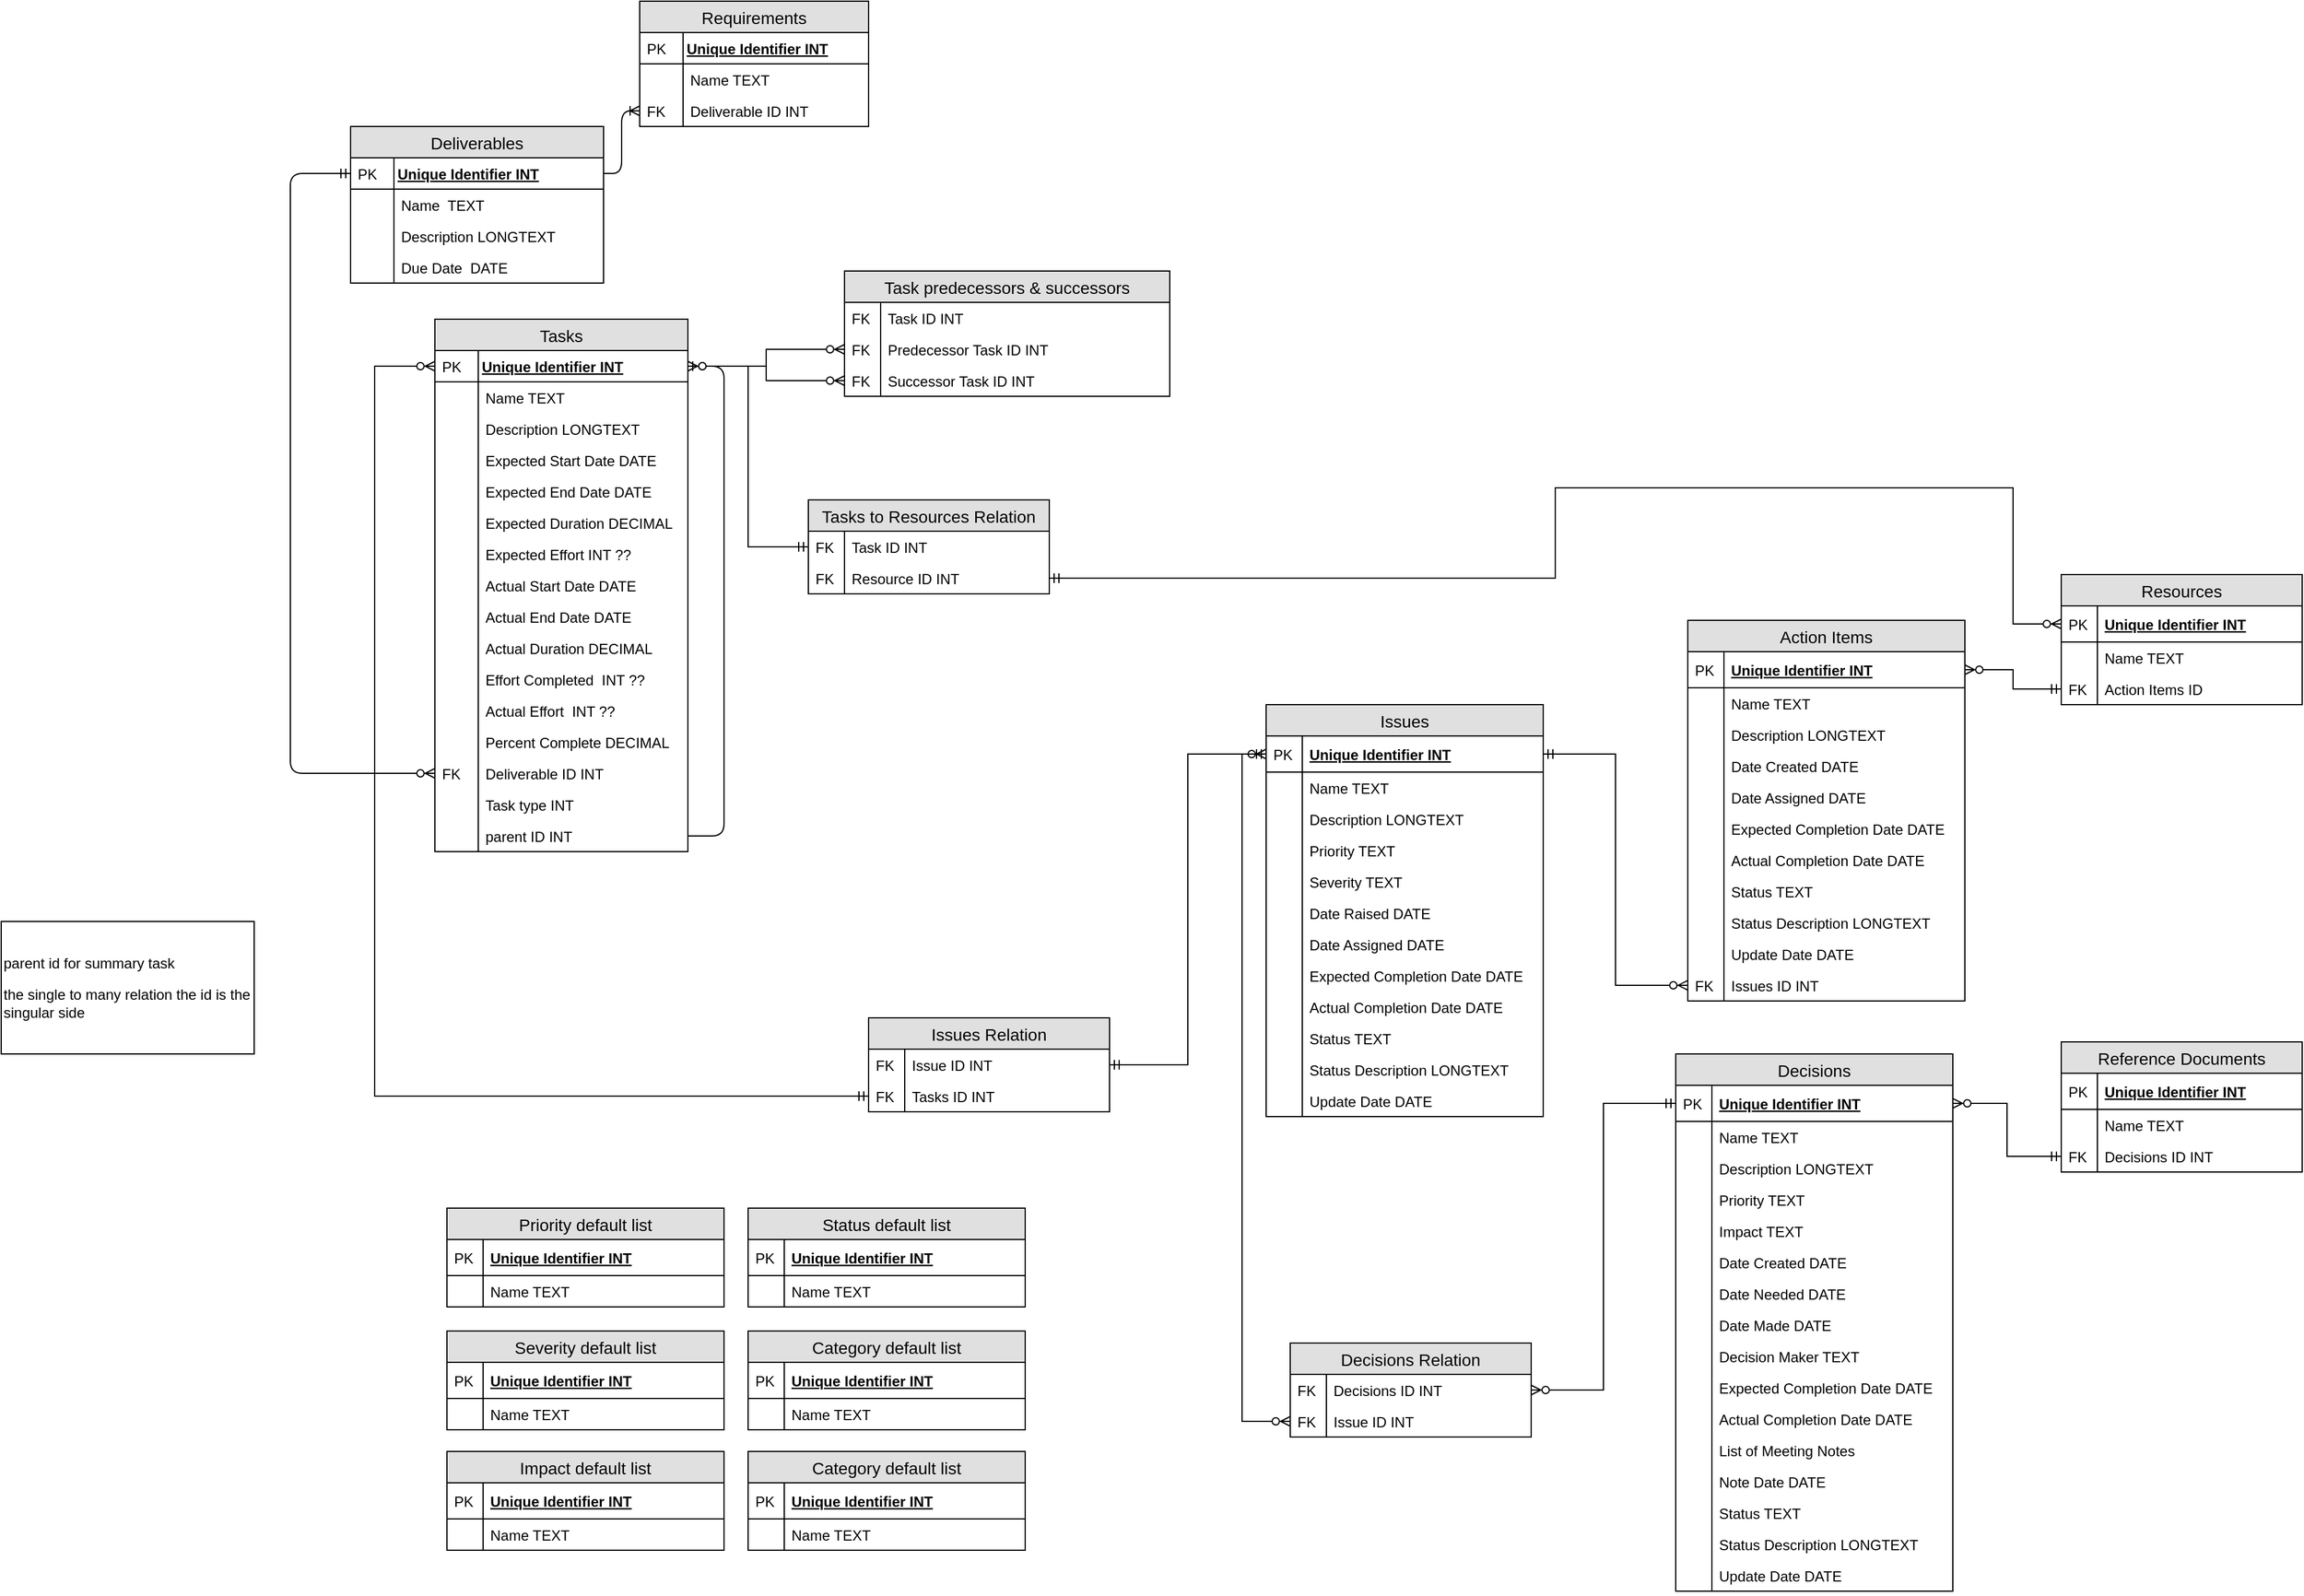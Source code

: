 <mxfile version="12.9.14" type="github">
  <diagram id="C5RBs43oDa-KdzZeNtuy" name="Page-1">
    <mxGraphModel dx="11422" dy="10713" grid="1" gridSize="10" guides="1" tooltips="1" connect="1" arrows="1" fold="1" page="1" pageScale="1" pageWidth="10000" pageHeight="10000" math="0" shadow="0">
      <root>
        <mxCell id="WIyWlLk6GJQsqaUBKTNV-0" />
        <mxCell id="WIyWlLk6GJQsqaUBKTNV-1" parent="WIyWlLk6GJQsqaUBKTNV-0" />
        <mxCell id="65dw5a3YrWVxW3kx5mvf-1" value="Issues" style="swimlane;fontStyle=0;childLayout=stackLayout;horizontal=1;startSize=26;fillColor=#e0e0e0;horizontalStack=0;resizeParent=1;resizeParentMax=0;resizeLast=0;collapsible=1;marginBottom=0;swimlaneFillColor=#ffffff;align=center;fontSize=14;" parent="WIyWlLk6GJQsqaUBKTNV-1" vertex="1">
          <mxGeometry x="620" y="540" width="230" height="342" as="geometry" />
        </mxCell>
        <mxCell id="65dw5a3YrWVxW3kx5mvf-2" value="Unique Identifier INT" style="shape=partialRectangle;top=0;left=0;right=0;bottom=1;align=left;verticalAlign=middle;fillColor=none;spacingLeft=34;spacingRight=4;overflow=hidden;rotatable=0;points=[[0,0.5],[1,0.5]];portConstraint=eastwest;dropTarget=0;fontStyle=5;fontSize=12;" parent="65dw5a3YrWVxW3kx5mvf-1" vertex="1">
          <mxGeometry y="26" width="230" height="30" as="geometry" />
        </mxCell>
        <mxCell id="65dw5a3YrWVxW3kx5mvf-3" value="PK" style="shape=partialRectangle;top=0;left=0;bottom=0;fillColor=none;align=left;verticalAlign=middle;spacingLeft=4;spacingRight=4;overflow=hidden;rotatable=0;points=[];portConstraint=eastwest;part=1;fontSize=12;" parent="65dw5a3YrWVxW3kx5mvf-2" vertex="1" connectable="0">
          <mxGeometry width="30" height="30" as="geometry" />
        </mxCell>
        <mxCell id="65dw5a3YrWVxW3kx5mvf-4" value="Name TEXT" style="shape=partialRectangle;top=0;left=0;right=0;bottom=0;align=left;verticalAlign=top;fillColor=none;spacingLeft=34;spacingRight=4;overflow=hidden;rotatable=0;points=[[0,0.5],[1,0.5]];portConstraint=eastwest;dropTarget=0;fontSize=12;" parent="65dw5a3YrWVxW3kx5mvf-1" vertex="1">
          <mxGeometry y="56" width="230" height="26" as="geometry" />
        </mxCell>
        <mxCell id="65dw5a3YrWVxW3kx5mvf-5" value="" style="shape=partialRectangle;top=0;left=0;bottom=0;fillColor=none;align=left;verticalAlign=top;spacingLeft=4;spacingRight=4;overflow=hidden;rotatable=0;points=[];portConstraint=eastwest;part=1;fontSize=12;" parent="65dw5a3YrWVxW3kx5mvf-4" vertex="1" connectable="0">
          <mxGeometry width="30" height="26" as="geometry" />
        </mxCell>
        <mxCell id="65dw5a3YrWVxW3kx5mvf-6" value="Description LONGTEXT" style="shape=partialRectangle;top=0;left=0;right=0;bottom=0;align=left;verticalAlign=top;fillColor=none;spacingLeft=34;spacingRight=4;overflow=hidden;rotatable=0;points=[[0,0.5],[1,0.5]];portConstraint=eastwest;dropTarget=0;fontSize=12;" parent="65dw5a3YrWVxW3kx5mvf-1" vertex="1">
          <mxGeometry y="82" width="230" height="26" as="geometry" />
        </mxCell>
        <mxCell id="65dw5a3YrWVxW3kx5mvf-7" value="" style="shape=partialRectangle;top=0;left=0;bottom=0;fillColor=none;align=left;verticalAlign=top;spacingLeft=4;spacingRight=4;overflow=hidden;rotatable=0;points=[];portConstraint=eastwest;part=1;fontSize=12;" parent="65dw5a3YrWVxW3kx5mvf-6" vertex="1" connectable="0">
          <mxGeometry width="30" height="26" as="geometry" />
        </mxCell>
        <mxCell id="65dw5a3YrWVxW3kx5mvf-8" value="Priority TEXT" style="shape=partialRectangle;top=0;left=0;right=0;bottom=0;align=left;verticalAlign=top;fillColor=none;spacingLeft=34;spacingRight=4;overflow=hidden;rotatable=0;points=[[0,0.5],[1,0.5]];portConstraint=eastwest;dropTarget=0;fontSize=12;" parent="65dw5a3YrWVxW3kx5mvf-1" vertex="1">
          <mxGeometry y="108" width="230" height="26" as="geometry" />
        </mxCell>
        <mxCell id="65dw5a3YrWVxW3kx5mvf-9" value="" style="shape=partialRectangle;top=0;left=0;bottom=0;fillColor=none;align=left;verticalAlign=top;spacingLeft=4;spacingRight=4;overflow=hidden;rotatable=0;points=[];portConstraint=eastwest;part=1;fontSize=12;" parent="65dw5a3YrWVxW3kx5mvf-8" vertex="1" connectable="0">
          <mxGeometry width="30" height="26" as="geometry" />
        </mxCell>
        <mxCell id="65dw5a3YrWVxW3kx5mvf-14" value="Severity TEXT" style="shape=partialRectangle;top=0;left=0;right=0;bottom=0;align=left;verticalAlign=top;fillColor=none;spacingLeft=34;spacingRight=4;overflow=hidden;rotatable=0;points=[[0,0.5],[1,0.5]];portConstraint=eastwest;dropTarget=0;fontSize=12;" parent="65dw5a3YrWVxW3kx5mvf-1" vertex="1">
          <mxGeometry y="134" width="230" height="26" as="geometry" />
        </mxCell>
        <mxCell id="65dw5a3YrWVxW3kx5mvf-15" value="" style="shape=partialRectangle;top=0;left=0;bottom=0;fillColor=none;align=left;verticalAlign=top;spacingLeft=4;spacingRight=4;overflow=hidden;rotatable=0;points=[];portConstraint=eastwest;part=1;fontSize=12;" parent="65dw5a3YrWVxW3kx5mvf-14" vertex="1" connectable="0">
          <mxGeometry width="30" height="26" as="geometry" />
        </mxCell>
        <mxCell id="65dw5a3YrWVxW3kx5mvf-16" value="Date Raised DATE" style="shape=partialRectangle;top=0;left=0;right=0;bottom=0;align=left;verticalAlign=top;fillColor=none;spacingLeft=34;spacingRight=4;overflow=hidden;rotatable=0;points=[[0,0.5],[1,0.5]];portConstraint=eastwest;dropTarget=0;fontSize=12;" parent="65dw5a3YrWVxW3kx5mvf-1" vertex="1">
          <mxGeometry y="160" width="230" height="26" as="geometry" />
        </mxCell>
        <mxCell id="65dw5a3YrWVxW3kx5mvf-17" value="" style="shape=partialRectangle;top=0;left=0;bottom=0;fillColor=none;align=left;verticalAlign=top;spacingLeft=4;spacingRight=4;overflow=hidden;rotatable=0;points=[];portConstraint=eastwest;part=1;fontSize=12;" parent="65dw5a3YrWVxW3kx5mvf-16" vertex="1" connectable="0">
          <mxGeometry width="30" height="26" as="geometry" />
        </mxCell>
        <mxCell id="65dw5a3YrWVxW3kx5mvf-18" value="Date Assigned DATE" style="shape=partialRectangle;top=0;left=0;right=0;bottom=0;align=left;verticalAlign=top;fillColor=none;spacingLeft=34;spacingRight=4;overflow=hidden;rotatable=0;points=[[0,0.5],[1,0.5]];portConstraint=eastwest;dropTarget=0;fontSize=12;" parent="65dw5a3YrWVxW3kx5mvf-1" vertex="1">
          <mxGeometry y="186" width="230" height="26" as="geometry" />
        </mxCell>
        <mxCell id="65dw5a3YrWVxW3kx5mvf-19" value="" style="shape=partialRectangle;top=0;left=0;bottom=0;fillColor=none;align=left;verticalAlign=top;spacingLeft=4;spacingRight=4;overflow=hidden;rotatable=0;points=[];portConstraint=eastwest;part=1;fontSize=12;" parent="65dw5a3YrWVxW3kx5mvf-18" vertex="1" connectable="0">
          <mxGeometry width="30" height="26" as="geometry" />
        </mxCell>
        <mxCell id="65dw5a3YrWVxW3kx5mvf-20" value="Expected Completion Date DATE" style="shape=partialRectangle;top=0;left=0;right=0;bottom=0;align=left;verticalAlign=top;fillColor=none;spacingLeft=34;spacingRight=4;overflow=hidden;rotatable=0;points=[[0,0.5],[1,0.5]];portConstraint=eastwest;dropTarget=0;fontSize=12;" parent="65dw5a3YrWVxW3kx5mvf-1" vertex="1">
          <mxGeometry y="212" width="230" height="26" as="geometry" />
        </mxCell>
        <mxCell id="65dw5a3YrWVxW3kx5mvf-21" value="" style="shape=partialRectangle;top=0;left=0;bottom=0;fillColor=none;align=left;verticalAlign=top;spacingLeft=4;spacingRight=4;overflow=hidden;rotatable=0;points=[];portConstraint=eastwest;part=1;fontSize=12;" parent="65dw5a3YrWVxW3kx5mvf-20" vertex="1" connectable="0">
          <mxGeometry width="30" height="26" as="geometry" />
        </mxCell>
        <mxCell id="65dw5a3YrWVxW3kx5mvf-22" value="Actual Completion Date DATE" style="shape=partialRectangle;top=0;left=0;right=0;bottom=0;align=left;verticalAlign=top;fillColor=none;spacingLeft=34;spacingRight=4;overflow=hidden;rotatable=0;points=[[0,0.5],[1,0.5]];portConstraint=eastwest;dropTarget=0;fontSize=12;" parent="65dw5a3YrWVxW3kx5mvf-1" vertex="1">
          <mxGeometry y="238" width="230" height="26" as="geometry" />
        </mxCell>
        <mxCell id="65dw5a3YrWVxW3kx5mvf-23" value="" style="shape=partialRectangle;top=0;left=0;bottom=0;fillColor=none;align=left;verticalAlign=top;spacingLeft=4;spacingRight=4;overflow=hidden;rotatable=0;points=[];portConstraint=eastwest;part=1;fontSize=12;" parent="65dw5a3YrWVxW3kx5mvf-22" vertex="1" connectable="0">
          <mxGeometry width="30" height="26" as="geometry" />
        </mxCell>
        <mxCell id="65dw5a3YrWVxW3kx5mvf-24" value="Status TEXT" style="shape=partialRectangle;top=0;left=0;right=0;bottom=0;align=left;verticalAlign=top;fillColor=none;spacingLeft=34;spacingRight=4;overflow=hidden;rotatable=0;points=[[0,0.5],[1,0.5]];portConstraint=eastwest;dropTarget=0;fontSize=12;" parent="65dw5a3YrWVxW3kx5mvf-1" vertex="1">
          <mxGeometry y="264" width="230" height="26" as="geometry" />
        </mxCell>
        <mxCell id="65dw5a3YrWVxW3kx5mvf-25" value="" style="shape=partialRectangle;top=0;left=0;bottom=0;fillColor=none;align=left;verticalAlign=top;spacingLeft=4;spacingRight=4;overflow=hidden;rotatable=0;points=[];portConstraint=eastwest;part=1;fontSize=12;" parent="65dw5a3YrWVxW3kx5mvf-24" vertex="1" connectable="0">
          <mxGeometry width="30" height="26" as="geometry" />
        </mxCell>
        <mxCell id="65dw5a3YrWVxW3kx5mvf-26" value="Status Description LONGTEXT" style="shape=partialRectangle;top=0;left=0;right=0;bottom=0;align=left;verticalAlign=top;fillColor=none;spacingLeft=34;spacingRight=4;overflow=hidden;rotatable=0;points=[[0,0.5],[1,0.5]];portConstraint=eastwest;dropTarget=0;fontSize=12;" parent="65dw5a3YrWVxW3kx5mvf-1" vertex="1">
          <mxGeometry y="290" width="230" height="26" as="geometry" />
        </mxCell>
        <mxCell id="65dw5a3YrWVxW3kx5mvf-27" value="" style="shape=partialRectangle;top=0;left=0;bottom=0;fillColor=none;align=left;verticalAlign=top;spacingLeft=4;spacingRight=4;overflow=hidden;rotatable=0;points=[];portConstraint=eastwest;part=1;fontSize=12;" parent="65dw5a3YrWVxW3kx5mvf-26" vertex="1" connectable="0">
          <mxGeometry width="30" height="26" as="geometry" />
        </mxCell>
        <mxCell id="65dw5a3YrWVxW3kx5mvf-28" value="Update Date DATE" style="shape=partialRectangle;top=0;left=0;right=0;bottom=0;align=left;verticalAlign=top;fillColor=none;spacingLeft=34;spacingRight=4;overflow=hidden;rotatable=0;points=[[0,0.5],[1,0.5]];portConstraint=eastwest;dropTarget=0;fontSize=12;" parent="65dw5a3YrWVxW3kx5mvf-1" vertex="1">
          <mxGeometry y="316" width="230" height="26" as="geometry" />
        </mxCell>
        <mxCell id="65dw5a3YrWVxW3kx5mvf-29" value="" style="shape=partialRectangle;top=0;left=0;bottom=0;fillColor=none;align=left;verticalAlign=top;spacingLeft=4;spacingRight=4;overflow=hidden;rotatable=0;points=[];portConstraint=eastwest;part=1;fontSize=12;" parent="65dw5a3YrWVxW3kx5mvf-28" vertex="1" connectable="0">
          <mxGeometry width="30" height="26" as="geometry" />
        </mxCell>
        <mxCell id="rDo_Khp2GR-2NsRtADls-28" value="" style="edgeStyle=orthogonalEdgeStyle;fontSize=12;html=1;endArrow=ERoneToMany;entryX=0;entryY=0.5;entryDx=0;entryDy=0;endFill=0;exitX=1;exitY=0.5;exitDx=0;exitDy=0;" parent="WIyWlLk6GJQsqaUBKTNV-1" source="zkfFHV4jXpPFQw0GAbJ--52" target="rDo_Khp2GR-2NsRtADls-25" edge="1">
          <mxGeometry width="100" height="100" relative="1" as="geometry">
            <mxPoint x="390" y="70" as="sourcePoint" />
            <mxPoint x="560" y="-20" as="targetPoint" />
          </mxGeometry>
        </mxCell>
        <mxCell id="rDo_Khp2GR-2NsRtADls-29" value="Decisions" style="swimlane;fontStyle=0;childLayout=stackLayout;horizontal=1;startSize=26;fillColor=#e0e0e0;horizontalStack=0;resizeParent=1;resizeParentMax=0;resizeLast=0;collapsible=1;marginBottom=0;swimlaneFillColor=#ffffff;align=center;fontSize=14;" parent="WIyWlLk6GJQsqaUBKTNV-1" vertex="1">
          <mxGeometry x="960" y="830" width="230" height="446" as="geometry" />
        </mxCell>
        <mxCell id="rDo_Khp2GR-2NsRtADls-30" value="Unique Identifier INT" style="shape=partialRectangle;top=0;left=0;right=0;bottom=1;align=left;verticalAlign=middle;fillColor=none;spacingLeft=34;spacingRight=4;overflow=hidden;rotatable=0;points=[[0,0.5],[1,0.5]];portConstraint=eastwest;dropTarget=0;fontStyle=5;fontSize=12;" parent="rDo_Khp2GR-2NsRtADls-29" vertex="1">
          <mxGeometry y="26" width="230" height="30" as="geometry" />
        </mxCell>
        <mxCell id="rDo_Khp2GR-2NsRtADls-31" value="PK" style="shape=partialRectangle;top=0;left=0;bottom=0;fillColor=none;align=left;verticalAlign=middle;spacingLeft=4;spacingRight=4;overflow=hidden;rotatable=0;points=[];portConstraint=eastwest;part=1;fontSize=12;" parent="rDo_Khp2GR-2NsRtADls-30" vertex="1" connectable="0">
          <mxGeometry width="30" height="30" as="geometry" />
        </mxCell>
        <mxCell id="rDo_Khp2GR-2NsRtADls-32" value="Name  TEXT" style="shape=partialRectangle;top=0;left=0;right=0;bottom=0;align=left;verticalAlign=top;fillColor=none;spacingLeft=34;spacingRight=4;overflow=hidden;rotatable=0;points=[[0,0.5],[1,0.5]];portConstraint=eastwest;dropTarget=0;fontSize=12;" parent="rDo_Khp2GR-2NsRtADls-29" vertex="1">
          <mxGeometry y="56" width="230" height="26" as="geometry" />
        </mxCell>
        <mxCell id="rDo_Khp2GR-2NsRtADls-33" value="" style="shape=partialRectangle;top=0;left=0;bottom=0;fillColor=none;align=left;verticalAlign=top;spacingLeft=4;spacingRight=4;overflow=hidden;rotatable=0;points=[];portConstraint=eastwest;part=1;fontSize=12;" parent="rDo_Khp2GR-2NsRtADls-32" vertex="1" connectable="0">
          <mxGeometry width="30" height="26" as="geometry" />
        </mxCell>
        <mxCell id="rDo_Khp2GR-2NsRtADls-34" value="Description LONGTEXT" style="shape=partialRectangle;top=0;left=0;right=0;bottom=0;align=left;verticalAlign=top;fillColor=none;spacingLeft=34;spacingRight=4;overflow=hidden;rotatable=0;points=[[0,0.5],[1,0.5]];portConstraint=eastwest;dropTarget=0;fontSize=12;" parent="rDo_Khp2GR-2NsRtADls-29" vertex="1">
          <mxGeometry y="82" width="230" height="26" as="geometry" />
        </mxCell>
        <mxCell id="rDo_Khp2GR-2NsRtADls-35" value="" style="shape=partialRectangle;top=0;left=0;bottom=0;fillColor=none;align=left;verticalAlign=top;spacingLeft=4;spacingRight=4;overflow=hidden;rotatable=0;points=[];portConstraint=eastwest;part=1;fontSize=12;" parent="rDo_Khp2GR-2NsRtADls-34" vertex="1" connectable="0">
          <mxGeometry width="30" height="26" as="geometry" />
        </mxCell>
        <mxCell id="rDo_Khp2GR-2NsRtADls-36" value="Priority TEXT" style="shape=partialRectangle;top=0;left=0;right=0;bottom=0;align=left;verticalAlign=top;fillColor=none;spacingLeft=34;spacingRight=4;overflow=hidden;rotatable=0;points=[[0,0.5],[1,0.5]];portConstraint=eastwest;dropTarget=0;fontSize=12;" parent="rDo_Khp2GR-2NsRtADls-29" vertex="1">
          <mxGeometry y="108" width="230" height="26" as="geometry" />
        </mxCell>
        <mxCell id="rDo_Khp2GR-2NsRtADls-37" value="" style="shape=partialRectangle;top=0;left=0;bottom=0;fillColor=none;align=left;verticalAlign=top;spacingLeft=4;spacingRight=4;overflow=hidden;rotatable=0;points=[];portConstraint=eastwest;part=1;fontSize=12;" parent="rDo_Khp2GR-2NsRtADls-36" vertex="1" connectable="0">
          <mxGeometry width="30" height="26" as="geometry" />
        </mxCell>
        <mxCell id="rDo_Khp2GR-2NsRtADls-38" value="Impact TEXT" style="shape=partialRectangle;top=0;left=0;right=0;bottom=0;align=left;verticalAlign=top;fillColor=none;spacingLeft=34;spacingRight=4;overflow=hidden;rotatable=0;points=[[0,0.5],[1,0.5]];portConstraint=eastwest;dropTarget=0;fontSize=12;" parent="rDo_Khp2GR-2NsRtADls-29" vertex="1">
          <mxGeometry y="134" width="230" height="26" as="geometry" />
        </mxCell>
        <mxCell id="rDo_Khp2GR-2NsRtADls-39" value="" style="shape=partialRectangle;top=0;left=0;bottom=0;fillColor=none;align=left;verticalAlign=top;spacingLeft=4;spacingRight=4;overflow=hidden;rotatable=0;points=[];portConstraint=eastwest;part=1;fontSize=12;" parent="rDo_Khp2GR-2NsRtADls-38" vertex="1" connectable="0">
          <mxGeometry width="30" height="26" as="geometry" />
        </mxCell>
        <mxCell id="rDo_Khp2GR-2NsRtADls-40" value="Date Created DATE" style="shape=partialRectangle;top=0;left=0;right=0;bottom=0;align=left;verticalAlign=top;fillColor=none;spacingLeft=34;spacingRight=4;overflow=hidden;rotatable=0;points=[[0,0.5],[1,0.5]];portConstraint=eastwest;dropTarget=0;fontSize=12;" parent="rDo_Khp2GR-2NsRtADls-29" vertex="1">
          <mxGeometry y="160" width="230" height="26" as="geometry" />
        </mxCell>
        <mxCell id="rDo_Khp2GR-2NsRtADls-41" value="" style="shape=partialRectangle;top=0;left=0;bottom=0;fillColor=none;align=left;verticalAlign=top;spacingLeft=4;spacingRight=4;overflow=hidden;rotatable=0;points=[];portConstraint=eastwest;part=1;fontSize=12;" parent="rDo_Khp2GR-2NsRtADls-40" vertex="1" connectable="0">
          <mxGeometry width="30" height="26" as="geometry" />
        </mxCell>
        <mxCell id="rDo_Khp2GR-2NsRtADls-42" value="Date Needed DATE" style="shape=partialRectangle;top=0;left=0;right=0;bottom=0;align=left;verticalAlign=top;fillColor=none;spacingLeft=34;spacingRight=4;overflow=hidden;rotatable=0;points=[[0,0.5],[1,0.5]];portConstraint=eastwest;dropTarget=0;fontSize=12;" parent="rDo_Khp2GR-2NsRtADls-29" vertex="1">
          <mxGeometry y="186" width="230" height="26" as="geometry" />
        </mxCell>
        <mxCell id="rDo_Khp2GR-2NsRtADls-43" value="" style="shape=partialRectangle;top=0;left=0;bottom=0;fillColor=none;align=left;verticalAlign=top;spacingLeft=4;spacingRight=4;overflow=hidden;rotatable=0;points=[];portConstraint=eastwest;part=1;fontSize=12;" parent="rDo_Khp2GR-2NsRtADls-42" vertex="1" connectable="0">
          <mxGeometry width="30" height="26" as="geometry" />
        </mxCell>
        <mxCell id="rDo_Khp2GR-2NsRtADls-44" value="Date Made DATE" style="shape=partialRectangle;top=0;left=0;right=0;bottom=0;align=left;verticalAlign=top;fillColor=none;spacingLeft=34;spacingRight=4;overflow=hidden;rotatable=0;points=[[0,0.5],[1,0.5]];portConstraint=eastwest;dropTarget=0;fontSize=12;" parent="rDo_Khp2GR-2NsRtADls-29" vertex="1">
          <mxGeometry y="212" width="230" height="26" as="geometry" />
        </mxCell>
        <mxCell id="rDo_Khp2GR-2NsRtADls-45" value="" style="shape=partialRectangle;top=0;left=0;bottom=0;fillColor=none;align=left;verticalAlign=top;spacingLeft=4;spacingRight=4;overflow=hidden;rotatable=0;points=[];portConstraint=eastwest;part=1;fontSize=12;" parent="rDo_Khp2GR-2NsRtADls-44" vertex="1" connectable="0">
          <mxGeometry width="30" height="26" as="geometry" />
        </mxCell>
        <mxCell id="rDo_Khp2GR-2NsRtADls-46" value="Decision Maker TEXT" style="shape=partialRectangle;top=0;left=0;right=0;bottom=0;align=left;verticalAlign=top;fillColor=none;spacingLeft=34;spacingRight=4;overflow=hidden;rotatable=0;points=[[0,0.5],[1,0.5]];portConstraint=eastwest;dropTarget=0;fontSize=12;" parent="rDo_Khp2GR-2NsRtADls-29" vertex="1">
          <mxGeometry y="238" width="230" height="26" as="geometry" />
        </mxCell>
        <mxCell id="rDo_Khp2GR-2NsRtADls-47" value="" style="shape=partialRectangle;top=0;left=0;bottom=0;fillColor=none;align=left;verticalAlign=top;spacingLeft=4;spacingRight=4;overflow=hidden;rotatable=0;points=[];portConstraint=eastwest;part=1;fontSize=12;" parent="rDo_Khp2GR-2NsRtADls-46" vertex="1" connectable="0">
          <mxGeometry width="30" height="26" as="geometry" />
        </mxCell>
        <mxCell id="rDo_Khp2GR-2NsRtADls-48" value="Expected Completion Date DATE" style="shape=partialRectangle;top=0;left=0;right=0;bottom=0;align=left;verticalAlign=top;fillColor=none;spacingLeft=34;spacingRight=4;overflow=hidden;rotatable=0;points=[[0,0.5],[1,0.5]];portConstraint=eastwest;dropTarget=0;fontSize=12;" parent="rDo_Khp2GR-2NsRtADls-29" vertex="1">
          <mxGeometry y="264" width="230" height="26" as="geometry" />
        </mxCell>
        <mxCell id="rDo_Khp2GR-2NsRtADls-49" value="" style="shape=partialRectangle;top=0;left=0;bottom=0;fillColor=none;align=left;verticalAlign=top;spacingLeft=4;spacingRight=4;overflow=hidden;rotatable=0;points=[];portConstraint=eastwest;part=1;fontSize=12;" parent="rDo_Khp2GR-2NsRtADls-48" vertex="1" connectable="0">
          <mxGeometry width="30" height="26" as="geometry" />
        </mxCell>
        <mxCell id="rDo_Khp2GR-2NsRtADls-50" value="Actual Completion Date DATE" style="shape=partialRectangle;top=0;left=0;right=0;bottom=0;align=left;verticalAlign=top;fillColor=none;spacingLeft=34;spacingRight=4;overflow=hidden;rotatable=0;points=[[0,0.5],[1,0.5]];portConstraint=eastwest;dropTarget=0;fontSize=12;" parent="rDo_Khp2GR-2NsRtADls-29" vertex="1">
          <mxGeometry y="290" width="230" height="26" as="geometry" />
        </mxCell>
        <mxCell id="rDo_Khp2GR-2NsRtADls-51" value="" style="shape=partialRectangle;top=0;left=0;bottom=0;fillColor=none;align=left;verticalAlign=top;spacingLeft=4;spacingRight=4;overflow=hidden;rotatable=0;points=[];portConstraint=eastwest;part=1;fontSize=12;" parent="rDo_Khp2GR-2NsRtADls-50" vertex="1" connectable="0">
          <mxGeometry width="30" height="26" as="geometry" />
        </mxCell>
        <mxCell id="rDo_Khp2GR-2NsRtADls-52" value="List of Meeting Notes" style="shape=partialRectangle;top=0;left=0;right=0;bottom=0;align=left;verticalAlign=top;fillColor=none;spacingLeft=34;spacingRight=4;overflow=hidden;rotatable=0;points=[[0,0.5],[1,0.5]];portConstraint=eastwest;dropTarget=0;fontSize=12;" parent="rDo_Khp2GR-2NsRtADls-29" vertex="1">
          <mxGeometry y="316" width="230" height="26" as="geometry" />
        </mxCell>
        <mxCell id="rDo_Khp2GR-2NsRtADls-53" value="" style="shape=partialRectangle;top=0;left=0;bottom=0;fillColor=none;align=left;verticalAlign=top;spacingLeft=4;spacingRight=4;overflow=hidden;rotatable=0;points=[];portConstraint=eastwest;part=1;fontSize=12;" parent="rDo_Khp2GR-2NsRtADls-52" vertex="1" connectable="0">
          <mxGeometry width="30" height="26" as="geometry" />
        </mxCell>
        <mxCell id="rDo_Khp2GR-2NsRtADls-54" value="Note Date DATE" style="shape=partialRectangle;top=0;left=0;right=0;bottom=0;align=left;verticalAlign=top;fillColor=none;spacingLeft=34;spacingRight=4;overflow=hidden;rotatable=0;points=[[0,0.5],[1,0.5]];portConstraint=eastwest;dropTarget=0;fontSize=12;" parent="rDo_Khp2GR-2NsRtADls-29" vertex="1">
          <mxGeometry y="342" width="230" height="26" as="geometry" />
        </mxCell>
        <mxCell id="rDo_Khp2GR-2NsRtADls-55" value="" style="shape=partialRectangle;top=0;left=0;bottom=0;fillColor=none;align=left;verticalAlign=top;spacingLeft=4;spacingRight=4;overflow=hidden;rotatable=0;points=[];portConstraint=eastwest;part=1;fontSize=12;" parent="rDo_Khp2GR-2NsRtADls-54" vertex="1" connectable="0">
          <mxGeometry width="30" height="26" as="geometry" />
        </mxCell>
        <mxCell id="rDo_Khp2GR-2NsRtADls-58" value="Status TEXT" style="shape=partialRectangle;top=0;left=0;right=0;bottom=0;align=left;verticalAlign=top;fillColor=none;spacingLeft=34;spacingRight=4;overflow=hidden;rotatable=0;points=[[0,0.5],[1,0.5]];portConstraint=eastwest;dropTarget=0;fontSize=12;" parent="rDo_Khp2GR-2NsRtADls-29" vertex="1">
          <mxGeometry y="368" width="230" height="26" as="geometry" />
        </mxCell>
        <mxCell id="rDo_Khp2GR-2NsRtADls-59" value="" style="shape=partialRectangle;top=0;left=0;bottom=0;fillColor=none;align=left;verticalAlign=top;spacingLeft=4;spacingRight=4;overflow=hidden;rotatable=0;points=[];portConstraint=eastwest;part=1;fontSize=12;" parent="rDo_Khp2GR-2NsRtADls-58" vertex="1" connectable="0">
          <mxGeometry width="30" height="26" as="geometry" />
        </mxCell>
        <mxCell id="rDo_Khp2GR-2NsRtADls-60" value="Status Description LONGTEXT" style="shape=partialRectangle;top=0;left=0;right=0;bottom=0;align=left;verticalAlign=top;fillColor=none;spacingLeft=34;spacingRight=4;overflow=hidden;rotatable=0;points=[[0,0.5],[1,0.5]];portConstraint=eastwest;dropTarget=0;fontSize=12;" parent="rDo_Khp2GR-2NsRtADls-29" vertex="1">
          <mxGeometry y="394" width="230" height="26" as="geometry" />
        </mxCell>
        <mxCell id="rDo_Khp2GR-2NsRtADls-61" value="" style="shape=partialRectangle;top=0;left=0;bottom=0;fillColor=none;align=left;verticalAlign=top;spacingLeft=4;spacingRight=4;overflow=hidden;rotatable=0;points=[];portConstraint=eastwest;part=1;fontSize=12;" parent="rDo_Khp2GR-2NsRtADls-60" vertex="1" connectable="0">
          <mxGeometry width="30" height="26" as="geometry" />
        </mxCell>
        <mxCell id="rDo_Khp2GR-2NsRtADls-62" value="Update Date DATE" style="shape=partialRectangle;top=0;left=0;right=0;bottom=0;align=left;verticalAlign=top;fillColor=none;spacingLeft=34;spacingRight=4;overflow=hidden;rotatable=0;points=[[0,0.5],[1,0.5]];portConstraint=eastwest;dropTarget=0;fontSize=12;" parent="rDo_Khp2GR-2NsRtADls-29" vertex="1">
          <mxGeometry y="420" width="230" height="26" as="geometry" />
        </mxCell>
        <mxCell id="rDo_Khp2GR-2NsRtADls-63" value="" style="shape=partialRectangle;top=0;left=0;bottom=0;fillColor=none;align=left;verticalAlign=top;spacingLeft=4;spacingRight=4;overflow=hidden;rotatable=0;points=[];portConstraint=eastwest;part=1;fontSize=12;" parent="rDo_Khp2GR-2NsRtADls-62" vertex="1" connectable="0">
          <mxGeometry width="30" height="26" as="geometry" />
        </mxCell>
        <mxCell id="rDo_Khp2GR-2NsRtADls-66" value="Action Items" style="swimlane;fontStyle=0;childLayout=stackLayout;horizontal=1;startSize=26;fillColor=#e0e0e0;horizontalStack=0;resizeParent=1;resizeParentMax=0;resizeLast=0;collapsible=1;marginBottom=0;swimlaneFillColor=#ffffff;align=center;fontSize=14;" parent="WIyWlLk6GJQsqaUBKTNV-1" vertex="1">
          <mxGeometry x="970" y="470" width="230" height="316" as="geometry" />
        </mxCell>
        <mxCell id="rDo_Khp2GR-2NsRtADls-67" value="Unique Identifier INT" style="shape=partialRectangle;top=0;left=0;right=0;bottom=1;align=left;verticalAlign=middle;fillColor=none;spacingLeft=34;spacingRight=4;overflow=hidden;rotatable=0;points=[[0,0.5],[1,0.5]];portConstraint=eastwest;dropTarget=0;fontStyle=5;fontSize=12;" parent="rDo_Khp2GR-2NsRtADls-66" vertex="1">
          <mxGeometry y="26" width="230" height="30" as="geometry" />
        </mxCell>
        <mxCell id="rDo_Khp2GR-2NsRtADls-68" value="PK" style="shape=partialRectangle;top=0;left=0;bottom=0;fillColor=none;align=left;verticalAlign=middle;spacingLeft=4;spacingRight=4;overflow=hidden;rotatable=0;points=[];portConstraint=eastwest;part=1;fontSize=12;" parent="rDo_Khp2GR-2NsRtADls-67" vertex="1" connectable="0">
          <mxGeometry width="30" height="30" as="geometry" />
        </mxCell>
        <mxCell id="rDo_Khp2GR-2NsRtADls-69" value="Name  TEXT" style="shape=partialRectangle;top=0;left=0;right=0;bottom=0;align=left;verticalAlign=top;fillColor=none;spacingLeft=34;spacingRight=4;overflow=hidden;rotatable=0;points=[[0,0.5],[1,0.5]];portConstraint=eastwest;dropTarget=0;fontSize=12;" parent="rDo_Khp2GR-2NsRtADls-66" vertex="1">
          <mxGeometry y="56" width="230" height="26" as="geometry" />
        </mxCell>
        <mxCell id="rDo_Khp2GR-2NsRtADls-70" value="" style="shape=partialRectangle;top=0;left=0;bottom=0;fillColor=none;align=left;verticalAlign=top;spacingLeft=4;spacingRight=4;overflow=hidden;rotatable=0;points=[];portConstraint=eastwest;part=1;fontSize=12;" parent="rDo_Khp2GR-2NsRtADls-69" vertex="1" connectable="0">
          <mxGeometry width="30" height="26" as="geometry" />
        </mxCell>
        <mxCell id="rDo_Khp2GR-2NsRtADls-71" value="Description LONGTEXT" style="shape=partialRectangle;top=0;left=0;right=0;bottom=0;align=left;verticalAlign=top;fillColor=none;spacingLeft=34;spacingRight=4;overflow=hidden;rotatable=0;points=[[0,0.5],[1,0.5]];portConstraint=eastwest;dropTarget=0;fontSize=12;" parent="rDo_Khp2GR-2NsRtADls-66" vertex="1">
          <mxGeometry y="82" width="230" height="26" as="geometry" />
        </mxCell>
        <mxCell id="rDo_Khp2GR-2NsRtADls-72" value="" style="shape=partialRectangle;top=0;left=0;bottom=0;fillColor=none;align=left;verticalAlign=top;spacingLeft=4;spacingRight=4;overflow=hidden;rotatable=0;points=[];portConstraint=eastwest;part=1;fontSize=12;" parent="rDo_Khp2GR-2NsRtADls-71" vertex="1" connectable="0">
          <mxGeometry width="30" height="26" as="geometry" />
        </mxCell>
        <mxCell id="rDo_Khp2GR-2NsRtADls-73" value="Date Created DATE" style="shape=partialRectangle;top=0;left=0;right=0;bottom=0;align=left;verticalAlign=top;fillColor=none;spacingLeft=34;spacingRight=4;overflow=hidden;rotatable=0;points=[[0,0.5],[1,0.5]];portConstraint=eastwest;dropTarget=0;fontSize=12;" parent="rDo_Khp2GR-2NsRtADls-66" vertex="1">
          <mxGeometry y="108" width="230" height="26" as="geometry" />
        </mxCell>
        <mxCell id="rDo_Khp2GR-2NsRtADls-74" value="" style="shape=partialRectangle;top=0;left=0;bottom=0;fillColor=none;align=left;verticalAlign=top;spacingLeft=4;spacingRight=4;overflow=hidden;rotatable=0;points=[];portConstraint=eastwest;part=1;fontSize=12;" parent="rDo_Khp2GR-2NsRtADls-73" vertex="1" connectable="0">
          <mxGeometry width="30" height="26" as="geometry" />
        </mxCell>
        <mxCell id="rDo_Khp2GR-2NsRtADls-75" value="Date Assigned DATE" style="shape=partialRectangle;top=0;left=0;right=0;bottom=0;align=left;verticalAlign=top;fillColor=none;spacingLeft=34;spacingRight=4;overflow=hidden;rotatable=0;points=[[0,0.5],[1,0.5]];portConstraint=eastwest;dropTarget=0;fontSize=12;" parent="rDo_Khp2GR-2NsRtADls-66" vertex="1">
          <mxGeometry y="134" width="230" height="26" as="geometry" />
        </mxCell>
        <mxCell id="rDo_Khp2GR-2NsRtADls-76" value="" style="shape=partialRectangle;top=0;left=0;bottom=0;fillColor=none;align=left;verticalAlign=top;spacingLeft=4;spacingRight=4;overflow=hidden;rotatable=0;points=[];portConstraint=eastwest;part=1;fontSize=12;" parent="rDo_Khp2GR-2NsRtADls-75" vertex="1" connectable="0">
          <mxGeometry width="30" height="26" as="geometry" />
        </mxCell>
        <mxCell id="rDo_Khp2GR-2NsRtADls-79" value="Expected Completion Date DATE" style="shape=partialRectangle;top=0;left=0;right=0;bottom=0;align=left;verticalAlign=top;fillColor=none;spacingLeft=34;spacingRight=4;overflow=hidden;rotatable=0;points=[[0,0.5],[1,0.5]];portConstraint=eastwest;dropTarget=0;fontSize=12;" parent="rDo_Khp2GR-2NsRtADls-66" vertex="1">
          <mxGeometry y="160" width="230" height="26" as="geometry" />
        </mxCell>
        <mxCell id="rDo_Khp2GR-2NsRtADls-80" value="" style="shape=partialRectangle;top=0;left=0;bottom=0;fillColor=none;align=left;verticalAlign=top;spacingLeft=4;spacingRight=4;overflow=hidden;rotatable=0;points=[];portConstraint=eastwest;part=1;fontSize=12;" parent="rDo_Khp2GR-2NsRtADls-79" vertex="1" connectable="0">
          <mxGeometry width="30" height="26" as="geometry" />
        </mxCell>
        <mxCell id="rDo_Khp2GR-2NsRtADls-81" value="Actual Completion Date DATE" style="shape=partialRectangle;top=0;left=0;right=0;bottom=0;align=left;verticalAlign=top;fillColor=none;spacingLeft=34;spacingRight=4;overflow=hidden;rotatable=0;points=[[0,0.5],[1,0.5]];portConstraint=eastwest;dropTarget=0;fontSize=12;" parent="rDo_Khp2GR-2NsRtADls-66" vertex="1">
          <mxGeometry y="186" width="230" height="26" as="geometry" />
        </mxCell>
        <mxCell id="rDo_Khp2GR-2NsRtADls-82" value="" style="shape=partialRectangle;top=0;left=0;bottom=0;fillColor=none;align=left;verticalAlign=top;spacingLeft=4;spacingRight=4;overflow=hidden;rotatable=0;points=[];portConstraint=eastwest;part=1;fontSize=12;" parent="rDo_Khp2GR-2NsRtADls-81" vertex="1" connectable="0">
          <mxGeometry width="30" height="26" as="geometry" />
        </mxCell>
        <mxCell id="rDo_Khp2GR-2NsRtADls-83" value="Status TEXT" style="shape=partialRectangle;top=0;left=0;right=0;bottom=0;align=left;verticalAlign=top;fillColor=none;spacingLeft=34;spacingRight=4;overflow=hidden;rotatable=0;points=[[0,0.5],[1,0.5]];portConstraint=eastwest;dropTarget=0;fontSize=12;" parent="rDo_Khp2GR-2NsRtADls-66" vertex="1">
          <mxGeometry y="212" width="230" height="26" as="geometry" />
        </mxCell>
        <mxCell id="rDo_Khp2GR-2NsRtADls-84" value="" style="shape=partialRectangle;top=0;left=0;bottom=0;fillColor=none;align=left;verticalAlign=top;spacingLeft=4;spacingRight=4;overflow=hidden;rotatable=0;points=[];portConstraint=eastwest;part=1;fontSize=12;" parent="rDo_Khp2GR-2NsRtADls-83" vertex="1" connectable="0">
          <mxGeometry width="30" height="26" as="geometry" />
        </mxCell>
        <mxCell id="rDo_Khp2GR-2NsRtADls-87" value="Status Description LONGTEXT" style="shape=partialRectangle;top=0;left=0;right=0;bottom=0;align=left;verticalAlign=top;fillColor=none;spacingLeft=34;spacingRight=4;overflow=hidden;rotatable=0;points=[[0,0.5],[1,0.5]];portConstraint=eastwest;dropTarget=0;fontSize=12;" parent="rDo_Khp2GR-2NsRtADls-66" vertex="1">
          <mxGeometry y="238" width="230" height="26" as="geometry" />
        </mxCell>
        <mxCell id="rDo_Khp2GR-2NsRtADls-88" value="" style="shape=partialRectangle;top=0;left=0;bottom=0;fillColor=none;align=left;verticalAlign=top;spacingLeft=4;spacingRight=4;overflow=hidden;rotatable=0;points=[];portConstraint=eastwest;part=1;fontSize=12;" parent="rDo_Khp2GR-2NsRtADls-87" vertex="1" connectable="0">
          <mxGeometry width="30" height="26" as="geometry" />
        </mxCell>
        <mxCell id="rDo_Khp2GR-2NsRtADls-89" value="Update Date DATE" style="shape=partialRectangle;top=0;left=0;right=0;bottom=0;align=left;verticalAlign=top;fillColor=none;spacingLeft=34;spacingRight=4;overflow=hidden;rotatable=0;points=[[0,0.5],[1,0.5]];portConstraint=eastwest;dropTarget=0;fontSize=12;" parent="rDo_Khp2GR-2NsRtADls-66" vertex="1">
          <mxGeometry y="264" width="230" height="26" as="geometry" />
        </mxCell>
        <mxCell id="rDo_Khp2GR-2NsRtADls-90" value="" style="shape=partialRectangle;top=0;left=0;bottom=0;fillColor=none;align=left;verticalAlign=top;spacingLeft=4;spacingRight=4;overflow=hidden;rotatable=0;points=[];portConstraint=eastwest;part=1;fontSize=12;" parent="rDo_Khp2GR-2NsRtADls-89" vertex="1" connectable="0">
          <mxGeometry width="30" height="26" as="geometry" />
        </mxCell>
        <mxCell id="p5M9xBMhLkxD-yQn-naJ-75" value="Issues ID INT" style="shape=partialRectangle;top=0;left=0;right=0;bottom=0;align=left;verticalAlign=top;fillColor=none;spacingLeft=34;spacingRight=4;overflow=hidden;rotatable=0;points=[[0,0.5],[1,0.5]];portConstraint=eastwest;dropTarget=0;fontSize=12;" parent="rDo_Khp2GR-2NsRtADls-66" vertex="1">
          <mxGeometry y="290" width="230" height="26" as="geometry" />
        </mxCell>
        <mxCell id="p5M9xBMhLkxD-yQn-naJ-76" value="FK" style="shape=partialRectangle;top=0;left=0;bottom=0;fillColor=none;align=left;verticalAlign=top;spacingLeft=4;spacingRight=4;overflow=hidden;rotatable=0;points=[];portConstraint=eastwest;part=1;fontSize=12;" parent="p5M9xBMhLkxD-yQn-naJ-75" vertex="1" connectable="0">
          <mxGeometry width="30" height="26" as="geometry" />
        </mxCell>
        <mxCell id="rDo_Khp2GR-2NsRtADls-95" value="Reference Documents" style="swimlane;fontStyle=0;childLayout=stackLayout;horizontal=1;startSize=26;fillColor=#e0e0e0;horizontalStack=0;resizeParent=1;resizeParentMax=0;resizeLast=0;collapsible=1;marginBottom=0;swimlaneFillColor=#ffffff;align=center;fontSize=14;" parent="WIyWlLk6GJQsqaUBKTNV-1" vertex="1">
          <mxGeometry x="1280" y="820" width="200" height="108" as="geometry" />
        </mxCell>
        <mxCell id="rDo_Khp2GR-2NsRtADls-96" value="Unique Identifier INT" style="shape=partialRectangle;top=0;left=0;right=0;bottom=1;align=left;verticalAlign=middle;fillColor=none;spacingLeft=34;spacingRight=4;overflow=hidden;rotatable=0;points=[[0,0.5],[1,0.5]];portConstraint=eastwest;dropTarget=0;fontStyle=5;fontSize=12;" parent="rDo_Khp2GR-2NsRtADls-95" vertex="1">
          <mxGeometry y="26" width="200" height="30" as="geometry" />
        </mxCell>
        <mxCell id="rDo_Khp2GR-2NsRtADls-97" value="PK" style="shape=partialRectangle;top=0;left=0;bottom=0;fillColor=none;align=left;verticalAlign=middle;spacingLeft=4;spacingRight=4;overflow=hidden;rotatable=0;points=[];portConstraint=eastwest;part=1;fontSize=12;" parent="rDo_Khp2GR-2NsRtADls-96" vertex="1" connectable="0">
          <mxGeometry width="30" height="30" as="geometry" />
        </mxCell>
        <mxCell id="rDo_Khp2GR-2NsRtADls-98" value="Name  TEXT" style="shape=partialRectangle;top=0;left=0;right=0;bottom=0;align=left;verticalAlign=top;fillColor=none;spacingLeft=34;spacingRight=4;overflow=hidden;rotatable=0;points=[[0,0.5],[1,0.5]];portConstraint=eastwest;dropTarget=0;fontSize=12;" parent="rDo_Khp2GR-2NsRtADls-95" vertex="1">
          <mxGeometry y="56" width="200" height="26" as="geometry" />
        </mxCell>
        <mxCell id="rDo_Khp2GR-2NsRtADls-99" value="" style="shape=partialRectangle;top=0;left=0;bottom=0;fillColor=none;align=left;verticalAlign=top;spacingLeft=4;spacingRight=4;overflow=hidden;rotatable=0;points=[];portConstraint=eastwest;part=1;fontSize=12;" parent="rDo_Khp2GR-2NsRtADls-98" vertex="1" connectable="0">
          <mxGeometry width="30" height="26" as="geometry" />
        </mxCell>
        <mxCell id="p5M9xBMhLkxD-yQn-naJ-87" value="Decisions ID INT" style="shape=partialRectangle;top=0;left=0;right=0;bottom=0;align=left;verticalAlign=top;fillColor=none;spacingLeft=34;spacingRight=4;overflow=hidden;rotatable=0;points=[[0,0.5],[1,0.5]];portConstraint=eastwest;dropTarget=0;fontSize=12;" parent="rDo_Khp2GR-2NsRtADls-95" vertex="1">
          <mxGeometry y="82" width="200" height="26" as="geometry" />
        </mxCell>
        <mxCell id="p5M9xBMhLkxD-yQn-naJ-88" value="FK" style="shape=partialRectangle;top=0;left=0;bottom=0;fillColor=none;align=left;verticalAlign=top;spacingLeft=4;spacingRight=4;overflow=hidden;rotatable=0;points=[];portConstraint=eastwest;part=1;fontSize=12;" parent="p5M9xBMhLkxD-yQn-naJ-87" vertex="1" connectable="0">
          <mxGeometry width="30" height="26" as="geometry" />
        </mxCell>
        <mxCell id="p5M9xBMhLkxD-yQn-naJ-6" value="" style="endArrow=ERmandOne;html=1;entryX=0;entryY=0.5;entryDx=0;entryDy=0;edgeStyle=orthogonalEdgeStyle;exitX=0;exitY=0.5;exitDx=0;exitDy=0;startArrow=ERzeroToMany;startFill=1;endFill=0;" parent="WIyWlLk6GJQsqaUBKTNV-1" source="p5M9xBMhLkxD-yQn-naJ-2" target="zkfFHV4jXpPFQw0GAbJ--52" edge="1">
          <mxGeometry width="50" height="50" relative="1" as="geometry">
            <mxPoint x="200" y="584" as="sourcePoint" />
            <mxPoint x="250" y="270" as="targetPoint" />
            <Array as="points">
              <mxPoint x="-190" y="597" />
              <mxPoint x="-190" y="99" />
            </Array>
          </mxGeometry>
        </mxCell>
        <mxCell id="p5M9xBMhLkxD-yQn-naJ-9" value="Issues Relation" style="swimlane;fontStyle=0;childLayout=stackLayout;horizontal=1;startSize=26;fillColor=#e0e0e0;horizontalStack=0;resizeParent=1;resizeParentMax=0;resizeLast=0;collapsible=1;marginBottom=0;swimlaneFillColor=#ffffff;align=center;fontSize=14;" parent="WIyWlLk6GJQsqaUBKTNV-1" vertex="1">
          <mxGeometry x="290" y="800" width="200" height="78" as="geometry" />
        </mxCell>
        <mxCell id="p5M9xBMhLkxD-yQn-naJ-12" value="Issue ID INT" style="shape=partialRectangle;top=0;left=0;right=0;bottom=0;align=left;verticalAlign=top;fillColor=none;spacingLeft=34;spacingRight=4;overflow=hidden;rotatable=0;points=[[0,0.5],[1,0.5]];portConstraint=eastwest;dropTarget=0;fontSize=12;" parent="p5M9xBMhLkxD-yQn-naJ-9" vertex="1">
          <mxGeometry y="26" width="200" height="26" as="geometry" />
        </mxCell>
        <mxCell id="p5M9xBMhLkxD-yQn-naJ-13" value="FK" style="shape=partialRectangle;top=0;left=0;bottom=0;fillColor=none;align=left;verticalAlign=top;spacingLeft=4;spacingRight=4;overflow=hidden;rotatable=0;points=[];portConstraint=eastwest;part=1;fontSize=12;" parent="p5M9xBMhLkxD-yQn-naJ-12" vertex="1" connectable="0">
          <mxGeometry width="30" height="26" as="geometry" />
        </mxCell>
        <mxCell id="p5M9xBMhLkxD-yQn-naJ-42" value="Tasks ID INT" style="shape=partialRectangle;top=0;left=0;right=0;bottom=0;align=left;verticalAlign=top;fillColor=none;spacingLeft=34;spacingRight=4;overflow=hidden;rotatable=0;points=[[0,0.5],[1,0.5]];portConstraint=eastwest;dropTarget=0;fontSize=12;" parent="p5M9xBMhLkxD-yQn-naJ-9" vertex="1">
          <mxGeometry y="52" width="200" height="26" as="geometry" />
        </mxCell>
        <mxCell id="p5M9xBMhLkxD-yQn-naJ-43" value="FK" style="shape=partialRectangle;top=0;left=0;bottom=0;fillColor=none;align=left;verticalAlign=top;spacingLeft=4;spacingRight=4;overflow=hidden;rotatable=0;points=[];portConstraint=eastwest;part=1;fontSize=12;" parent="p5M9xBMhLkxD-yQn-naJ-42" vertex="1" connectable="0">
          <mxGeometry width="30" height="26" as="geometry" />
        </mxCell>
        <mxCell id="zkfFHV4jXpPFQw0GAbJ--56" value="Tasks" style="swimlane;fontStyle=0;childLayout=stackLayout;horizontal=1;startSize=26;horizontalStack=0;resizeParent=1;resizeLast=0;collapsible=1;marginBottom=0;fontSize=14;fillColor=#e0e0e0;swimlaneFillColor=#ffffff;" parent="WIyWlLk6GJQsqaUBKTNV-1" vertex="1">
          <mxGeometry x="-70" y="220" width="210" height="442" as="geometry">
            <mxRectangle x="250" y="200" width="160" height="26" as="alternateBounds" />
          </mxGeometry>
        </mxCell>
        <mxCell id="zkfFHV4jXpPFQw0GAbJ--57" value="Unique Identifier INT" style="shape=partialRectangle;top=0;left=0;right=0;bottom=1;align=left;verticalAlign=middle;fillColor=none;spacingLeft=37;spacingRight=4;overflow=hidden;rotatable=0;points=[[0,0.5],[1,0.5]];portConstraint=eastwest;dropTarget=0;fontStyle=5;" parent="zkfFHV4jXpPFQw0GAbJ--56" vertex="1">
          <mxGeometry y="26" width="210" height="26" as="geometry" />
        </mxCell>
        <mxCell id="zkfFHV4jXpPFQw0GAbJ--58" value="PK" style="shape=partialRectangle;top=0;left=0;bottom=0;fillColor=none;align=left;verticalAlign=top;spacingLeft=4;spacingRight=4;overflow=hidden;rotatable=0;points=[];portConstraint=eastwest;part=1;" parent="zkfFHV4jXpPFQw0GAbJ--57" vertex="1" connectable="0">
          <mxGeometry width="36" height="26" as="geometry" />
        </mxCell>
        <mxCell id="zkfFHV4jXpPFQw0GAbJ--59" value="Name  TEXT" style="shape=partialRectangle;top=0;left=0;right=0;bottom=0;align=left;verticalAlign=top;fillColor=none;spacingLeft=40;spacingRight=4;overflow=hidden;rotatable=0;points=[[0,0.5],[1,0.5]];portConstraint=eastwest;dropTarget=0;rounded=0;shadow=0;strokeWidth=1;" parent="zkfFHV4jXpPFQw0GAbJ--56" vertex="1">
          <mxGeometry y="52" width="210" height="26" as="geometry" />
        </mxCell>
        <mxCell id="zkfFHV4jXpPFQw0GAbJ--60" value="" style="shape=partialRectangle;top=0;left=0;bottom=0;fillColor=none;align=left;verticalAlign=top;spacingLeft=4;spacingRight=4;overflow=hidden;rotatable=0;points=[];portConstraint=eastwest;part=1;" parent="zkfFHV4jXpPFQw0GAbJ--59" vertex="1" connectable="0">
          <mxGeometry width="36" height="26" as="geometry" />
        </mxCell>
        <mxCell id="zkfFHV4jXpPFQw0GAbJ--61" value="Description LONGTEXT" style="shape=partialRectangle;top=0;left=0;right=0;bottom=0;align=left;verticalAlign=top;fillColor=none;spacingLeft=40;spacingRight=4;overflow=hidden;rotatable=0;points=[[0,0.5],[1,0.5]];portConstraint=eastwest;dropTarget=0;rounded=0;shadow=0;strokeWidth=1;" parent="zkfFHV4jXpPFQw0GAbJ--56" vertex="1">
          <mxGeometry y="78" width="210" height="26" as="geometry" />
        </mxCell>
        <mxCell id="zkfFHV4jXpPFQw0GAbJ--62" value="" style="shape=partialRectangle;top=0;left=0;bottom=0;fillColor=none;align=left;verticalAlign=top;spacingLeft=4;spacingRight=4;overflow=hidden;rotatable=0;points=[];portConstraint=eastwest;part=1;" parent="zkfFHV4jXpPFQw0GAbJ--61" vertex="1" connectable="0">
          <mxGeometry width="36" height="26" as="geometry" />
        </mxCell>
        <mxCell id="oEFqdpQ0XDSWfLuRjRBv-14" value="Expected Start Date DATE" style="shape=partialRectangle;top=0;left=0;right=0;bottom=0;align=left;verticalAlign=top;fillColor=none;spacingLeft=40;spacingRight=4;overflow=hidden;rotatable=0;points=[[0,0.5],[1,0.5]];portConstraint=eastwest;dropTarget=0;rounded=0;shadow=0;strokeWidth=1;" parent="zkfFHV4jXpPFQw0GAbJ--56" vertex="1">
          <mxGeometry y="104" width="210" height="26" as="geometry" />
        </mxCell>
        <mxCell id="oEFqdpQ0XDSWfLuRjRBv-15" value="" style="shape=partialRectangle;top=0;left=0;bottom=0;fillColor=none;align=left;verticalAlign=top;spacingLeft=4;spacingRight=4;overflow=hidden;rotatable=0;points=[];portConstraint=eastwest;part=1;" parent="oEFqdpQ0XDSWfLuRjRBv-14" vertex="1" connectable="0">
          <mxGeometry width="36" height="26" as="geometry" />
        </mxCell>
        <mxCell id="oEFqdpQ0XDSWfLuRjRBv-16" value="Expected End Date DATE" style="shape=partialRectangle;top=0;left=0;right=0;bottom=0;align=left;verticalAlign=top;fillColor=none;spacingLeft=40;spacingRight=4;overflow=hidden;rotatable=0;points=[[0,0.5],[1,0.5]];portConstraint=eastwest;dropTarget=0;rounded=0;shadow=0;strokeWidth=1;" parent="zkfFHV4jXpPFQw0GAbJ--56" vertex="1">
          <mxGeometry y="130" width="210" height="26" as="geometry" />
        </mxCell>
        <mxCell id="oEFqdpQ0XDSWfLuRjRBv-17" value="" style="shape=partialRectangle;top=0;left=0;bottom=0;fillColor=none;align=left;verticalAlign=top;spacingLeft=4;spacingRight=4;overflow=hidden;rotatable=0;points=[];portConstraint=eastwest;part=1;" parent="oEFqdpQ0XDSWfLuRjRBv-16" vertex="1" connectable="0">
          <mxGeometry width="36" height="26" as="geometry" />
        </mxCell>
        <mxCell id="oEFqdpQ0XDSWfLuRjRBv-18" value="Expected Duration DECIMAL" style="shape=partialRectangle;top=0;left=0;right=0;bottom=0;align=left;verticalAlign=top;fillColor=none;spacingLeft=40;spacingRight=4;overflow=hidden;rotatable=0;points=[[0,0.5],[1,0.5]];portConstraint=eastwest;dropTarget=0;rounded=0;shadow=0;strokeWidth=1;" parent="zkfFHV4jXpPFQw0GAbJ--56" vertex="1">
          <mxGeometry y="156" width="210" height="26" as="geometry" />
        </mxCell>
        <mxCell id="oEFqdpQ0XDSWfLuRjRBv-19" value="" style="shape=partialRectangle;top=0;left=0;bottom=0;fillColor=none;align=left;verticalAlign=top;spacingLeft=4;spacingRight=4;overflow=hidden;rotatable=0;points=[];portConstraint=eastwest;part=1;" parent="oEFqdpQ0XDSWfLuRjRBv-18" vertex="1" connectable="0">
          <mxGeometry width="36" height="26" as="geometry" />
        </mxCell>
        <mxCell id="oEFqdpQ0XDSWfLuRjRBv-20" value="Expected Effort INT ??" style="shape=partialRectangle;top=0;left=0;right=0;bottom=0;align=left;verticalAlign=top;fillColor=none;spacingLeft=40;spacingRight=4;overflow=hidden;rotatable=0;points=[[0,0.5],[1,0.5]];portConstraint=eastwest;dropTarget=0;rounded=0;shadow=0;strokeWidth=1;" parent="zkfFHV4jXpPFQw0GAbJ--56" vertex="1">
          <mxGeometry y="182" width="210" height="26" as="geometry" />
        </mxCell>
        <mxCell id="oEFqdpQ0XDSWfLuRjRBv-21" value="" style="shape=partialRectangle;top=0;left=0;bottom=0;fillColor=none;align=left;verticalAlign=top;spacingLeft=4;spacingRight=4;overflow=hidden;rotatable=0;points=[];portConstraint=eastwest;part=1;" parent="oEFqdpQ0XDSWfLuRjRBv-20" vertex="1" connectable="0">
          <mxGeometry width="36" height="26" as="geometry" />
        </mxCell>
        <mxCell id="oEFqdpQ0XDSWfLuRjRBv-22" value="Actual Start Date DATE" style="shape=partialRectangle;top=0;left=0;right=0;bottom=0;align=left;verticalAlign=top;fillColor=none;spacingLeft=40;spacingRight=4;overflow=hidden;rotatable=0;points=[[0,0.5],[1,0.5]];portConstraint=eastwest;dropTarget=0;rounded=0;shadow=0;strokeWidth=1;" parent="zkfFHV4jXpPFQw0GAbJ--56" vertex="1">
          <mxGeometry y="208" width="210" height="26" as="geometry" />
        </mxCell>
        <mxCell id="oEFqdpQ0XDSWfLuRjRBv-23" value="" style="shape=partialRectangle;top=0;left=0;bottom=0;fillColor=none;align=left;verticalAlign=top;spacingLeft=4;spacingRight=4;overflow=hidden;rotatable=0;points=[];portConstraint=eastwest;part=1;" parent="oEFqdpQ0XDSWfLuRjRBv-22" vertex="1" connectable="0">
          <mxGeometry width="36" height="26" as="geometry" />
        </mxCell>
        <mxCell id="oEFqdpQ0XDSWfLuRjRBv-24" value="Actual End Date DATE" style="shape=partialRectangle;top=0;left=0;right=0;bottom=0;align=left;verticalAlign=top;fillColor=none;spacingLeft=40;spacingRight=4;overflow=hidden;rotatable=0;points=[[0,0.5],[1,0.5]];portConstraint=eastwest;dropTarget=0;rounded=0;shadow=0;strokeWidth=1;" parent="zkfFHV4jXpPFQw0GAbJ--56" vertex="1">
          <mxGeometry y="234" width="210" height="26" as="geometry" />
        </mxCell>
        <mxCell id="oEFqdpQ0XDSWfLuRjRBv-25" value="" style="shape=partialRectangle;top=0;left=0;bottom=0;fillColor=none;align=left;verticalAlign=top;spacingLeft=4;spacingRight=4;overflow=hidden;rotatable=0;points=[];portConstraint=eastwest;part=1;" parent="oEFqdpQ0XDSWfLuRjRBv-24" vertex="1" connectable="0">
          <mxGeometry width="36" height="26" as="geometry" />
        </mxCell>
        <mxCell id="oEFqdpQ0XDSWfLuRjRBv-26" value="Actual Duration DECIMAL" style="shape=partialRectangle;top=0;left=0;right=0;bottom=0;align=left;verticalAlign=top;fillColor=none;spacingLeft=40;spacingRight=4;overflow=hidden;rotatable=0;points=[[0,0.5],[1,0.5]];portConstraint=eastwest;dropTarget=0;rounded=0;shadow=0;strokeWidth=1;" parent="zkfFHV4jXpPFQw0GAbJ--56" vertex="1">
          <mxGeometry y="260" width="210" height="26" as="geometry" />
        </mxCell>
        <mxCell id="oEFqdpQ0XDSWfLuRjRBv-27" value="" style="shape=partialRectangle;top=0;left=0;bottom=0;fillColor=none;align=left;verticalAlign=top;spacingLeft=4;spacingRight=4;overflow=hidden;rotatable=0;points=[];portConstraint=eastwest;part=1;" parent="oEFqdpQ0XDSWfLuRjRBv-26" vertex="1" connectable="0">
          <mxGeometry width="36" height="26" as="geometry" />
        </mxCell>
        <mxCell id="oEFqdpQ0XDSWfLuRjRBv-28" value="Effort Completed  INT ??" style="shape=partialRectangle;top=0;left=0;right=0;bottom=0;align=left;verticalAlign=top;fillColor=none;spacingLeft=40;spacingRight=4;overflow=hidden;rotatable=0;points=[[0,0.5],[1,0.5]];portConstraint=eastwest;dropTarget=0;rounded=0;shadow=0;strokeWidth=1;" parent="zkfFHV4jXpPFQw0GAbJ--56" vertex="1">
          <mxGeometry y="286" width="210" height="26" as="geometry" />
        </mxCell>
        <mxCell id="oEFqdpQ0XDSWfLuRjRBv-29" value="" style="shape=partialRectangle;top=0;left=0;bottom=0;fillColor=none;align=left;verticalAlign=top;spacingLeft=4;spacingRight=4;overflow=hidden;rotatable=0;points=[];portConstraint=eastwest;part=1;" parent="oEFqdpQ0XDSWfLuRjRBv-28" vertex="1" connectable="0">
          <mxGeometry width="36" height="26" as="geometry" />
        </mxCell>
        <mxCell id="oEFqdpQ0XDSWfLuRjRBv-30" value="Actual Effort  INT ??" style="shape=partialRectangle;top=0;left=0;right=0;bottom=0;align=left;verticalAlign=top;fillColor=none;spacingLeft=40;spacingRight=4;overflow=hidden;rotatable=0;points=[[0,0.5],[1,0.5]];portConstraint=eastwest;dropTarget=0;rounded=0;shadow=0;strokeWidth=1;" parent="zkfFHV4jXpPFQw0GAbJ--56" vertex="1">
          <mxGeometry y="312" width="210" height="26" as="geometry" />
        </mxCell>
        <mxCell id="oEFqdpQ0XDSWfLuRjRBv-31" value="" style="shape=partialRectangle;top=0;left=0;bottom=0;fillColor=none;align=left;verticalAlign=top;spacingLeft=4;spacingRight=4;overflow=hidden;rotatable=0;points=[];portConstraint=eastwest;part=1;" parent="oEFqdpQ0XDSWfLuRjRBv-30" vertex="1" connectable="0">
          <mxGeometry width="36" height="26" as="geometry" />
        </mxCell>
        <mxCell id="oEFqdpQ0XDSWfLuRjRBv-32" value="Percent Complete DECIMAL&#xa;" style="shape=partialRectangle;top=0;left=0;right=0;bottom=0;align=left;verticalAlign=top;fillColor=none;spacingLeft=40;spacingRight=4;overflow=hidden;rotatable=0;points=[[0,0.5],[1,0.5]];portConstraint=eastwest;dropTarget=0;rounded=0;shadow=0;strokeWidth=1;" parent="zkfFHV4jXpPFQw0GAbJ--56" vertex="1">
          <mxGeometry y="338" width="210" height="26" as="geometry" />
        </mxCell>
        <mxCell id="oEFqdpQ0XDSWfLuRjRBv-33" value="" style="shape=partialRectangle;top=0;left=0;bottom=0;fillColor=none;align=left;verticalAlign=top;spacingLeft=4;spacingRight=4;overflow=hidden;rotatable=0;points=[];portConstraint=eastwest;part=1;" parent="oEFqdpQ0XDSWfLuRjRBv-32" vertex="1" connectable="0">
          <mxGeometry width="36" height="26" as="geometry" />
        </mxCell>
        <mxCell id="p5M9xBMhLkxD-yQn-naJ-2" value="Deliverable ID INT" style="shape=partialRectangle;top=0;left=0;right=0;bottom=0;align=left;verticalAlign=top;fillColor=none;spacingLeft=40;spacingRight=4;overflow=hidden;rotatable=0;points=[[0,0.5],[1,0.5]];portConstraint=eastwest;dropTarget=0;rounded=0;shadow=0;strokeWidth=1;" parent="zkfFHV4jXpPFQw0GAbJ--56" vertex="1">
          <mxGeometry y="364" width="210" height="26" as="geometry" />
        </mxCell>
        <mxCell id="p5M9xBMhLkxD-yQn-naJ-3" value="FK" style="shape=partialRectangle;top=0;left=0;bottom=0;fillColor=none;align=left;verticalAlign=top;spacingLeft=4;spacingRight=4;overflow=hidden;rotatable=0;points=[];portConstraint=eastwest;part=1;" parent="p5M9xBMhLkxD-yQn-naJ-2" vertex="1" connectable="0">
          <mxGeometry width="36" height="26" as="geometry" />
        </mxCell>
        <mxCell id="z2BTCjzSm9xDV7SisRoV-0" value="Task type INT" style="shape=partialRectangle;top=0;left=0;right=0;bottom=0;align=left;verticalAlign=top;fillColor=none;spacingLeft=40;spacingRight=4;overflow=hidden;rotatable=0;points=[[0,0.5],[1,0.5]];portConstraint=eastwest;dropTarget=0;rounded=0;shadow=0;strokeWidth=1;" parent="zkfFHV4jXpPFQw0GAbJ--56" vertex="1">
          <mxGeometry y="390" width="210" height="26" as="geometry" />
        </mxCell>
        <mxCell id="z2BTCjzSm9xDV7SisRoV-1" value="" style="shape=partialRectangle;top=0;left=0;bottom=0;fillColor=none;align=left;verticalAlign=top;spacingLeft=4;spacingRight=4;overflow=hidden;rotatable=0;points=[];portConstraint=eastwest;part=1;" parent="z2BTCjzSm9xDV7SisRoV-0" vertex="1" connectable="0">
          <mxGeometry width="36" height="26" as="geometry" />
        </mxCell>
        <mxCell id="-2SvokiK9iO6TPoYAsnT-0" value="parent ID INT" style="shape=partialRectangle;top=0;left=0;right=0;bottom=0;align=left;verticalAlign=top;fillColor=none;spacingLeft=40;spacingRight=4;overflow=hidden;rotatable=0;points=[[0,0.5],[1,0.5]];portConstraint=eastwest;dropTarget=0;rounded=0;shadow=0;strokeWidth=1;" parent="zkfFHV4jXpPFQw0GAbJ--56" vertex="1">
          <mxGeometry y="416" width="210" height="26" as="geometry" />
        </mxCell>
        <mxCell id="-2SvokiK9iO6TPoYAsnT-1" value="" style="shape=partialRectangle;top=0;left=0;bottom=0;fillColor=none;align=left;verticalAlign=top;spacingLeft=4;spacingRight=4;overflow=hidden;rotatable=0;points=[];portConstraint=eastwest;part=1;" parent="-2SvokiK9iO6TPoYAsnT-0" vertex="1" connectable="0">
          <mxGeometry width="36" height="26" as="geometry" />
        </mxCell>
        <mxCell id="-2SvokiK9iO6TPoYAsnT-3" value="" style="fontSize=12;html=1;endArrow=ERzeroToOne;endFill=1;elbow=vertical;exitX=1;exitY=0.5;exitDx=0;exitDy=0;edgeStyle=orthogonalEdgeStyle;entryX=1;entryY=0.5;entryDx=0;entryDy=0;" parent="zkfFHV4jXpPFQw0GAbJ--56" source="-2SvokiK9iO6TPoYAsnT-0" target="zkfFHV4jXpPFQw0GAbJ--57" edge="1">
          <mxGeometry width="100" height="100" relative="1" as="geometry">
            <mxPoint x="-230" y="500" as="sourcePoint" />
            <mxPoint x="190" as="targetPoint" />
            <Array as="points">
              <mxPoint x="240" y="429" />
              <mxPoint x="240" y="39" />
            </Array>
          </mxGeometry>
        </mxCell>
        <mxCell id="p5M9xBMhLkxD-yQn-naJ-47" style="edgeStyle=orthogonalEdgeStyle;rounded=0;orthogonalLoop=1;jettySize=auto;html=1;exitX=0;exitY=0.5;exitDx=0;exitDy=0;entryX=0;entryY=0.5;entryDx=0;entryDy=0;startArrow=ERzeroToMany;startFill=1;endArrow=ERmandOne;endFill=0;" parent="WIyWlLk6GJQsqaUBKTNV-1" source="zkfFHV4jXpPFQw0GAbJ--57" target="p5M9xBMhLkxD-yQn-naJ-42" edge="1">
          <mxGeometry relative="1" as="geometry">
            <Array as="points">
              <mxPoint x="-120" y="259" />
              <mxPoint x="-120" y="865" />
            </Array>
          </mxGeometry>
        </mxCell>
        <mxCell id="p5M9xBMhLkxD-yQn-naJ-48" style="edgeStyle=orthogonalEdgeStyle;rounded=0;orthogonalLoop=1;jettySize=auto;html=1;exitX=0;exitY=0.5;exitDx=0;exitDy=0;entryX=1;entryY=0.5;entryDx=0;entryDy=0;startArrow=ERzeroToMany;startFill=1;endArrow=ERmandOne;endFill=0;" parent="WIyWlLk6GJQsqaUBKTNV-1" source="65dw5a3YrWVxW3kx5mvf-2" target="p5M9xBMhLkxD-yQn-naJ-12" edge="1">
          <mxGeometry relative="1" as="geometry" />
        </mxCell>
        <mxCell id="zkfFHV4jXpPFQw0GAbJ--51" value="Deliverables" style="swimlane;fontStyle=0;childLayout=stackLayout;horizontal=1;startSize=26;horizontalStack=0;resizeParent=1;resizeLast=0;collapsible=1;marginBottom=0;fontSize=14;fillColor=#e0e0e0;swimlaneFillColor=#ffffff;" parent="WIyWlLk6GJQsqaUBKTNV-1" vertex="1">
          <mxGeometry x="-140" y="60" width="210" height="130" as="geometry">
            <mxRectangle x="20" y="80" width="160" height="26" as="alternateBounds" />
          </mxGeometry>
        </mxCell>
        <mxCell id="zkfFHV4jXpPFQw0GAbJ--52" value="Unique Identifier INT" style="shape=partialRectangle;top=0;left=0;right=0;bottom=1;align=left;verticalAlign=middle;fillColor=none;spacingLeft=37;spacingRight=4;overflow=hidden;rotatable=0;points=[[0,0.5],[1,0.5]];portConstraint=eastwest;dropTarget=0;fontStyle=5;" parent="zkfFHV4jXpPFQw0GAbJ--51" vertex="1">
          <mxGeometry y="26" width="210" height="26" as="geometry" />
        </mxCell>
        <mxCell id="zkfFHV4jXpPFQw0GAbJ--53" value="PK" style="shape=partialRectangle;top=0;left=0;bottom=0;fillColor=none;align=left;verticalAlign=top;spacingLeft=4;spacingRight=4;overflow=hidden;rotatable=0;points=[];portConstraint=eastwest;part=1;" parent="zkfFHV4jXpPFQw0GAbJ--52" vertex="1" connectable="0">
          <mxGeometry width="36" height="26" as="geometry" />
        </mxCell>
        <mxCell id="zkfFHV4jXpPFQw0GAbJ--54" value="Name  TEXT" style="shape=partialRectangle;top=0;left=0;right=0;bottom=0;align=left;verticalAlign=top;fillColor=none;spacingLeft=40;spacingRight=4;overflow=hidden;rotatable=0;points=[[0,0.5],[1,0.5]];portConstraint=eastwest;dropTarget=0;rounded=0;shadow=0;strokeWidth=1;" parent="zkfFHV4jXpPFQw0GAbJ--51" vertex="1">
          <mxGeometry y="52" width="210" height="26" as="geometry" />
        </mxCell>
        <mxCell id="zkfFHV4jXpPFQw0GAbJ--55" value="" style="shape=partialRectangle;top=0;left=0;bottom=0;fillColor=none;align=left;verticalAlign=top;spacingLeft=4;spacingRight=4;overflow=hidden;rotatable=0;points=[];portConstraint=eastwest;part=1;" parent="zkfFHV4jXpPFQw0GAbJ--54" vertex="1" connectable="0">
          <mxGeometry width="36" height="26" as="geometry" />
        </mxCell>
        <mxCell id="oEFqdpQ0XDSWfLuRjRBv-0" value="Description LONGTEXT " style="shape=partialRectangle;top=0;left=0;right=0;bottom=0;align=left;verticalAlign=top;fillColor=none;spacingLeft=40;spacingRight=4;overflow=hidden;rotatable=0;points=[[0,0.5],[1,0.5]];portConstraint=eastwest;dropTarget=0;rounded=0;shadow=0;strokeWidth=1;" parent="zkfFHV4jXpPFQw0GAbJ--51" vertex="1">
          <mxGeometry y="78" width="210" height="26" as="geometry" />
        </mxCell>
        <mxCell id="oEFqdpQ0XDSWfLuRjRBv-1" value="" style="shape=partialRectangle;top=0;left=0;bottom=0;fillColor=none;align=left;verticalAlign=top;spacingLeft=4;spacingRight=4;overflow=hidden;rotatable=0;points=[];portConstraint=eastwest;part=1;" parent="oEFqdpQ0XDSWfLuRjRBv-0" vertex="1" connectable="0">
          <mxGeometry width="36" height="26" as="geometry" />
        </mxCell>
        <mxCell id="oEFqdpQ0XDSWfLuRjRBv-2" value="Due Date  DATE" style="shape=partialRectangle;top=0;left=0;right=0;bottom=0;align=left;verticalAlign=top;fillColor=none;spacingLeft=40;spacingRight=4;overflow=hidden;rotatable=0;points=[[0,0.5],[1,0.5]];portConstraint=eastwest;dropTarget=0;rounded=0;shadow=0;strokeWidth=1;" parent="zkfFHV4jXpPFQw0GAbJ--51" vertex="1">
          <mxGeometry y="104" width="210" height="26" as="geometry" />
        </mxCell>
        <mxCell id="oEFqdpQ0XDSWfLuRjRBv-3" value="" style="shape=partialRectangle;top=0;left=0;bottom=0;fillColor=none;align=left;verticalAlign=top;spacingLeft=4;spacingRight=4;overflow=hidden;rotatable=0;points=[];portConstraint=eastwest;part=1;" parent="oEFqdpQ0XDSWfLuRjRBv-2" vertex="1" connectable="0">
          <mxGeometry width="36" height="26" as="geometry" />
        </mxCell>
        <mxCell id="p5M9xBMhLkxD-yQn-naJ-74" style="edgeStyle=elbowEdgeStyle;rounded=0;orthogonalLoop=1;jettySize=auto;html=1;exitX=1;exitY=0.5;exitDx=0;exitDy=0;startArrow=ERzeroToMany;startFill=1;endArrow=ERmandOne;endFill=0;entryX=0;entryY=0.5;entryDx=0;entryDy=0;" parent="WIyWlLk6GJQsqaUBKTNV-1" source="rDo_Khp2GR-2NsRtADls-67" target="p5M9xBMhLkxD-yQn-naJ-71" edge="1">
          <mxGeometry relative="1" as="geometry">
            <mxPoint x="1220" y="560" as="targetPoint" />
          </mxGeometry>
        </mxCell>
        <mxCell id="p5M9xBMhLkxD-yQn-naJ-50" value="Resources" style="swimlane;fontStyle=0;childLayout=stackLayout;horizontal=1;startSize=26;fillColor=#e0e0e0;horizontalStack=0;resizeParent=1;resizeParentMax=0;resizeLast=0;collapsible=1;marginBottom=0;swimlaneFillColor=#ffffff;align=center;fontSize=14;" parent="WIyWlLk6GJQsqaUBKTNV-1" vertex="1">
          <mxGeometry x="1280" y="432" width="200" height="108" as="geometry" />
        </mxCell>
        <mxCell id="p5M9xBMhLkxD-yQn-naJ-51" value="Unique Identifier INT" style="shape=partialRectangle;top=0;left=0;right=0;bottom=1;align=left;verticalAlign=middle;fillColor=none;spacingLeft=34;spacingRight=4;overflow=hidden;rotatable=0;points=[[0,0.5],[1,0.5]];portConstraint=eastwest;dropTarget=0;fontStyle=5;fontSize=12;" parent="p5M9xBMhLkxD-yQn-naJ-50" vertex="1">
          <mxGeometry y="26" width="200" height="30" as="geometry" />
        </mxCell>
        <mxCell id="p5M9xBMhLkxD-yQn-naJ-52" value="PK" style="shape=partialRectangle;top=0;left=0;bottom=0;fillColor=none;align=left;verticalAlign=middle;spacingLeft=4;spacingRight=4;overflow=hidden;rotatable=0;points=[];portConstraint=eastwest;part=1;fontSize=12;" parent="p5M9xBMhLkxD-yQn-naJ-51" vertex="1" connectable="0">
          <mxGeometry width="30" height="30" as="geometry" />
        </mxCell>
        <mxCell id="p5M9xBMhLkxD-yQn-naJ-53" value="Name  TEXT" style="shape=partialRectangle;top=0;left=0;right=0;bottom=0;align=left;verticalAlign=top;fillColor=none;spacingLeft=34;spacingRight=4;overflow=hidden;rotatable=0;points=[[0,0.5],[1,0.5]];portConstraint=eastwest;dropTarget=0;fontSize=12;" parent="p5M9xBMhLkxD-yQn-naJ-50" vertex="1">
          <mxGeometry y="56" width="200" height="26" as="geometry" />
        </mxCell>
        <mxCell id="p5M9xBMhLkxD-yQn-naJ-54" value="" style="shape=partialRectangle;top=0;left=0;bottom=0;fillColor=none;align=left;verticalAlign=top;spacingLeft=4;spacingRight=4;overflow=hidden;rotatable=0;points=[];portConstraint=eastwest;part=1;fontSize=12;" parent="p5M9xBMhLkxD-yQn-naJ-53" vertex="1" connectable="0">
          <mxGeometry width="30" height="26" as="geometry" />
        </mxCell>
        <mxCell id="p5M9xBMhLkxD-yQn-naJ-71" value="Action Items ID&#xa;" style="shape=partialRectangle;top=0;left=0;right=0;bottom=0;align=left;verticalAlign=top;fillColor=none;spacingLeft=34;spacingRight=4;overflow=hidden;rotatable=0;points=[[0,0.5],[1,0.5]];portConstraint=eastwest;dropTarget=0;fontSize=12;" parent="p5M9xBMhLkxD-yQn-naJ-50" vertex="1">
          <mxGeometry y="82" width="200" height="26" as="geometry" />
        </mxCell>
        <mxCell id="p5M9xBMhLkxD-yQn-naJ-72" value="FK" style="shape=partialRectangle;top=0;left=0;bottom=0;fillColor=none;align=left;verticalAlign=top;spacingLeft=4;spacingRight=4;overflow=hidden;rotatable=0;points=[];portConstraint=eastwest;part=1;fontSize=12;" parent="p5M9xBMhLkxD-yQn-naJ-71" vertex="1" connectable="0">
          <mxGeometry width="30" height="26" as="geometry" />
        </mxCell>
        <mxCell id="p5M9xBMhLkxD-yQn-naJ-77" style="edgeStyle=elbowEdgeStyle;rounded=0;orthogonalLoop=1;jettySize=auto;html=1;entryX=1;entryY=0.5;entryDx=0;entryDy=0;startArrow=ERzeroToMany;startFill=1;endArrow=ERmandOne;endFill=0;" parent="WIyWlLk6GJQsqaUBKTNV-1" source="p5M9xBMhLkxD-yQn-naJ-75" target="65dw5a3YrWVxW3kx5mvf-2" edge="1">
          <mxGeometry relative="1" as="geometry" />
        </mxCell>
        <mxCell id="p5M9xBMhLkxD-yQn-naJ-83" style="edgeStyle=elbowEdgeStyle;rounded=0;orthogonalLoop=1;jettySize=auto;html=1;exitX=1;exitY=0.5;exitDx=0;exitDy=0;entryX=0;entryY=0.5;entryDx=0;entryDy=0;startArrow=ERzeroToMany;startFill=1;endArrow=ERmandOne;endFill=0;" parent="WIyWlLk6GJQsqaUBKTNV-1" source="p5M9xBMhLkxD-yQn-naJ-79" target="rDo_Khp2GR-2NsRtADls-30" edge="1">
          <mxGeometry relative="1" as="geometry" />
        </mxCell>
        <mxCell id="p5M9xBMhLkxD-yQn-naJ-84" style="edgeStyle=orthogonalEdgeStyle;rounded=0;orthogonalLoop=1;jettySize=auto;html=1;exitX=0;exitY=0.5;exitDx=0;exitDy=0;entryX=0;entryY=0.5;entryDx=0;entryDy=0;startArrow=ERzeroToMany;startFill=1;endArrow=ERmandOne;endFill=0;" parent="WIyWlLk6GJQsqaUBKTNV-1" source="p5M9xBMhLkxD-yQn-naJ-81" target="65dw5a3YrWVxW3kx5mvf-2" edge="1">
          <mxGeometry relative="1" as="geometry" />
        </mxCell>
        <mxCell id="p5M9xBMhLkxD-yQn-naJ-78" value="Decisions Relation" style="swimlane;fontStyle=0;childLayout=stackLayout;horizontal=1;startSize=26;fillColor=#e0e0e0;horizontalStack=0;resizeParent=1;resizeParentMax=0;resizeLast=0;collapsible=1;marginBottom=0;swimlaneFillColor=#ffffff;align=center;fontSize=14;" parent="WIyWlLk6GJQsqaUBKTNV-1" vertex="1">
          <mxGeometry x="640" y="1070" width="200" height="78" as="geometry" />
        </mxCell>
        <mxCell id="p5M9xBMhLkxD-yQn-naJ-79" value="Decisions ID INT" style="shape=partialRectangle;top=0;left=0;right=0;bottom=0;align=left;verticalAlign=top;fillColor=none;spacingLeft=34;spacingRight=4;overflow=hidden;rotatable=0;points=[[0,0.5],[1,0.5]];portConstraint=eastwest;dropTarget=0;fontSize=12;" parent="p5M9xBMhLkxD-yQn-naJ-78" vertex="1">
          <mxGeometry y="26" width="200" height="26" as="geometry" />
        </mxCell>
        <mxCell id="p5M9xBMhLkxD-yQn-naJ-80" value="FK" style="shape=partialRectangle;top=0;left=0;bottom=0;fillColor=none;align=left;verticalAlign=top;spacingLeft=4;spacingRight=4;overflow=hidden;rotatable=0;points=[];portConstraint=eastwest;part=1;fontSize=12;" parent="p5M9xBMhLkxD-yQn-naJ-79" vertex="1" connectable="0">
          <mxGeometry width="30" height="26" as="geometry" />
        </mxCell>
        <mxCell id="p5M9xBMhLkxD-yQn-naJ-81" value="Issue ID INT" style="shape=partialRectangle;top=0;left=0;right=0;bottom=0;align=left;verticalAlign=top;fillColor=none;spacingLeft=34;spacingRight=4;overflow=hidden;rotatable=0;points=[[0,0.5],[1,0.5]];portConstraint=eastwest;dropTarget=0;fontSize=12;" parent="p5M9xBMhLkxD-yQn-naJ-78" vertex="1">
          <mxGeometry y="52" width="200" height="26" as="geometry" />
        </mxCell>
        <mxCell id="p5M9xBMhLkxD-yQn-naJ-82" value="FK" style="shape=partialRectangle;top=0;left=0;bottom=0;fillColor=none;align=left;verticalAlign=top;spacingLeft=4;spacingRight=4;overflow=hidden;rotatable=0;points=[];portConstraint=eastwest;part=1;fontSize=12;" parent="p5M9xBMhLkxD-yQn-naJ-81" vertex="1" connectable="0">
          <mxGeometry width="30" height="26" as="geometry" />
        </mxCell>
        <mxCell id="p5M9xBMhLkxD-yQn-naJ-89" style="edgeStyle=orthogonalEdgeStyle;rounded=0;orthogonalLoop=1;jettySize=auto;html=1;exitX=1;exitY=0.5;exitDx=0;exitDy=0;startArrow=ERzeroToMany;startFill=1;endArrow=ERmandOne;endFill=0;entryX=0;entryY=0.5;entryDx=0;entryDy=0;" parent="WIyWlLk6GJQsqaUBKTNV-1" source="rDo_Khp2GR-2NsRtADls-30" target="p5M9xBMhLkxD-yQn-naJ-87" edge="1">
          <mxGeometry relative="1" as="geometry">
            <mxPoint x="1190" y="900" as="targetPoint" />
          </mxGeometry>
        </mxCell>
        <mxCell id="rDo_Khp2GR-2NsRtADls-14" value="Requirements" style="swimlane;fontStyle=0;childLayout=stackLayout;horizontal=1;startSize=26;horizontalStack=0;resizeParent=1;resizeLast=0;collapsible=1;marginBottom=0;fontSize=14;fillColor=#e0e0e0;swimlaneFillColor=#ffffff;" parent="WIyWlLk6GJQsqaUBKTNV-1" vertex="1">
          <mxGeometry x="100" y="-44" width="190" height="104" as="geometry">
            <mxRectangle x="20" y="80" width="160" height="26" as="alternateBounds" />
          </mxGeometry>
        </mxCell>
        <mxCell id="rDo_Khp2GR-2NsRtADls-15" value="Unique Identifier INT" style="shape=partialRectangle;top=0;left=0;right=0;bottom=1;align=left;verticalAlign=middle;fillColor=none;spacingLeft=37;spacingRight=4;overflow=hidden;rotatable=0;points=[[0,0.5],[1,0.5]];portConstraint=eastwest;dropTarget=0;fontStyle=5;" parent="rDo_Khp2GR-2NsRtADls-14" vertex="1">
          <mxGeometry y="26" width="190" height="26" as="geometry" />
        </mxCell>
        <mxCell id="rDo_Khp2GR-2NsRtADls-16" value="PK" style="shape=partialRectangle;top=0;left=0;bottom=0;fillColor=none;align=left;verticalAlign=top;spacingLeft=4;spacingRight=4;overflow=hidden;rotatable=0;points=[];portConstraint=eastwest;part=1;" parent="rDo_Khp2GR-2NsRtADls-15" vertex="1" connectable="0">
          <mxGeometry width="36" height="26" as="geometry" />
        </mxCell>
        <mxCell id="rDo_Khp2GR-2NsRtADls-17" value="Name  TEXT" style="shape=partialRectangle;top=0;left=0;right=0;bottom=0;align=left;verticalAlign=top;fillColor=none;spacingLeft=40;spacingRight=4;overflow=hidden;rotatable=0;points=[[0,0.5],[1,0.5]];portConstraint=eastwest;dropTarget=0;rounded=0;shadow=0;strokeWidth=1;" parent="rDo_Khp2GR-2NsRtADls-14" vertex="1">
          <mxGeometry y="52" width="190" height="26" as="geometry" />
        </mxCell>
        <mxCell id="rDo_Khp2GR-2NsRtADls-18" value="" style="shape=partialRectangle;top=0;left=0;bottom=0;fillColor=none;align=left;verticalAlign=top;spacingLeft=4;spacingRight=4;overflow=hidden;rotatable=0;points=[];portConstraint=eastwest;part=1;" parent="rDo_Khp2GR-2NsRtADls-17" vertex="1" connectable="0">
          <mxGeometry width="36" height="26" as="geometry" />
        </mxCell>
        <mxCell id="rDo_Khp2GR-2NsRtADls-25" value="Deliverable ID INT" style="shape=partialRectangle;top=0;left=0;right=0;bottom=0;align=left;verticalAlign=top;fillColor=none;spacingLeft=40;spacingRight=4;overflow=hidden;rotatable=0;points=[[0,0.5],[1,0.5]];portConstraint=eastwest;dropTarget=0;rounded=0;shadow=0;strokeWidth=1;" parent="rDo_Khp2GR-2NsRtADls-14" vertex="1">
          <mxGeometry y="78" width="190" height="26" as="geometry" />
        </mxCell>
        <mxCell id="rDo_Khp2GR-2NsRtADls-26" value="FK" style="shape=partialRectangle;top=0;left=0;bottom=0;fillColor=none;align=left;verticalAlign=top;spacingLeft=4;spacingRight=4;overflow=hidden;rotatable=0;points=[];portConstraint=eastwest;part=1;" parent="rDo_Khp2GR-2NsRtADls-25" vertex="1" connectable="0">
          <mxGeometry width="36" height="26" as="geometry" />
        </mxCell>
        <mxCell id="p5M9xBMhLkxD-yQn-naJ-90" value="Task predecessors &amp; successors" style="swimlane;fontStyle=0;childLayout=stackLayout;horizontal=1;startSize=26;fillColor=#e0e0e0;horizontalStack=0;resizeParent=1;resizeParentMax=0;resizeLast=0;collapsible=1;marginBottom=0;swimlaneFillColor=#ffffff;align=center;fontSize=14;" parent="WIyWlLk6GJQsqaUBKTNV-1" vertex="1">
          <mxGeometry x="270" y="180" width="270" height="104" as="geometry" />
        </mxCell>
        <mxCell id="p5M9xBMhLkxD-yQn-naJ-91" value="Task ID INT" style="shape=partialRectangle;top=0;left=0;right=0;bottom=0;align=left;verticalAlign=top;fillColor=none;spacingLeft=34;spacingRight=4;overflow=hidden;rotatable=0;points=[[0,0.5],[1,0.5]];portConstraint=eastwest;dropTarget=0;fontSize=12;" parent="p5M9xBMhLkxD-yQn-naJ-90" vertex="1">
          <mxGeometry y="26" width="270" height="26" as="geometry" />
        </mxCell>
        <mxCell id="p5M9xBMhLkxD-yQn-naJ-92" value="FK" style="shape=partialRectangle;top=0;left=0;bottom=0;fillColor=none;align=left;verticalAlign=top;spacingLeft=4;spacingRight=4;overflow=hidden;rotatable=0;points=[];portConstraint=eastwest;part=1;fontSize=12;" parent="p5M9xBMhLkxD-yQn-naJ-91" vertex="1" connectable="0">
          <mxGeometry width="30" height="26" as="geometry" />
        </mxCell>
        <mxCell id="p5M9xBMhLkxD-yQn-naJ-95" value="Predecessor Task ID INT" style="shape=partialRectangle;top=0;left=0;right=0;bottom=0;align=left;verticalAlign=top;fillColor=none;spacingLeft=34;spacingRight=4;overflow=hidden;rotatable=0;points=[[0,0.5],[1,0.5]];portConstraint=eastwest;dropTarget=0;fontSize=12;" parent="p5M9xBMhLkxD-yQn-naJ-90" vertex="1">
          <mxGeometry y="52" width="270" height="26" as="geometry" />
        </mxCell>
        <mxCell id="p5M9xBMhLkxD-yQn-naJ-96" value="FK" style="shape=partialRectangle;top=0;left=0;bottom=0;fillColor=none;align=left;verticalAlign=top;spacingLeft=4;spacingRight=4;overflow=hidden;rotatable=0;points=[];portConstraint=eastwest;part=1;fontSize=12;" parent="p5M9xBMhLkxD-yQn-naJ-95" vertex="1" connectable="0">
          <mxGeometry width="30" height="26" as="geometry" />
        </mxCell>
        <mxCell id="p5M9xBMhLkxD-yQn-naJ-93" value="Successor Task ID INT" style="shape=partialRectangle;top=0;left=0;right=0;bottom=0;align=left;verticalAlign=top;fillColor=none;spacingLeft=34;spacingRight=4;overflow=hidden;rotatable=0;points=[[0,0.5],[1,0.5]];portConstraint=eastwest;dropTarget=0;fontSize=12;" parent="p5M9xBMhLkxD-yQn-naJ-90" vertex="1">
          <mxGeometry y="78" width="270" height="26" as="geometry" />
        </mxCell>
        <mxCell id="p5M9xBMhLkxD-yQn-naJ-94" value="FK" style="shape=partialRectangle;top=0;left=0;bottom=0;fillColor=none;align=left;verticalAlign=top;spacingLeft=4;spacingRight=4;overflow=hidden;rotatable=0;points=[];portConstraint=eastwest;part=1;fontSize=12;" parent="p5M9xBMhLkxD-yQn-naJ-93" vertex="1" connectable="0">
          <mxGeometry width="30" height="26" as="geometry" />
        </mxCell>
        <mxCell id="p5M9xBMhLkxD-yQn-naJ-97" style="edgeStyle=orthogonalEdgeStyle;rounded=0;orthogonalLoop=1;jettySize=auto;html=1;exitX=0;exitY=0.5;exitDx=0;exitDy=0;entryX=1;entryY=0.5;entryDx=0;entryDy=0;startArrow=ERzeroToMany;startFill=1;endArrow=ERone;endFill=0;" parent="WIyWlLk6GJQsqaUBKTNV-1" source="p5M9xBMhLkxD-yQn-naJ-95" target="zkfFHV4jXpPFQw0GAbJ--57" edge="1">
          <mxGeometry relative="1" as="geometry" />
        </mxCell>
        <mxCell id="p5M9xBMhLkxD-yQn-naJ-98" style="edgeStyle=orthogonalEdgeStyle;rounded=0;orthogonalLoop=1;jettySize=auto;html=1;exitX=0;exitY=0.5;exitDx=0;exitDy=0;entryX=1;entryY=0.5;entryDx=0;entryDy=0;startArrow=ERzeroToMany;startFill=1;endArrow=ERone;endFill=0;" parent="WIyWlLk6GJQsqaUBKTNV-1" source="p5M9xBMhLkxD-yQn-naJ-93" target="zkfFHV4jXpPFQw0GAbJ--57" edge="1">
          <mxGeometry relative="1" as="geometry" />
        </mxCell>
        <mxCell id="z2BTCjzSm9xDV7SisRoV-2" value="&lt;p class=&quot;Paragraph&quot;&gt;parent id for summary task&amp;nbsp;&lt;br&gt;&lt;/p&gt;&lt;p class=&quot;Paragraph&quot;&gt;the single to many relation the id is the singular side&amp;nbsp;&lt;/p&gt;" style="rounded=0;whiteSpace=wrap;html=1;align=left;" parent="WIyWlLk6GJQsqaUBKTNV-1" vertex="1">
          <mxGeometry x="-430" y="720" width="210" height="110" as="geometry" />
        </mxCell>
        <mxCell id="dz90iiXJ-fXM9Wgo-V_7-7" style="edgeStyle=orthogonalEdgeStyle;rounded=0;orthogonalLoop=1;jettySize=auto;html=1;entryX=0;entryY=0.5;entryDx=0;entryDy=0;startArrow=ERzeroToMany;startFill=1;endArrow=ERmandOne;endFill=0;exitX=1;exitY=0.5;exitDx=0;exitDy=0;" edge="1" parent="WIyWlLk6GJQsqaUBKTNV-1" source="zkfFHV4jXpPFQw0GAbJ--57" target="dz90iiXJ-fXM9Wgo-V_7-2">
          <mxGeometry relative="1" as="geometry">
            <mxPoint x="140" y="337" as="sourcePoint" />
            <mxPoint x="300" y="875" as="targetPoint" />
          </mxGeometry>
        </mxCell>
        <mxCell id="dz90iiXJ-fXM9Wgo-V_7-8" style="edgeStyle=orthogonalEdgeStyle;rounded=0;orthogonalLoop=1;jettySize=auto;html=1;exitX=0;exitY=0.5;exitDx=0;exitDy=0;entryX=1;entryY=0.5;entryDx=0;entryDy=0;startArrow=ERzeroToMany;startFill=1;endArrow=ERmandOne;endFill=0;elbow=vertical;" edge="1" parent="WIyWlLk6GJQsqaUBKTNV-1" source="p5M9xBMhLkxD-yQn-naJ-51" target="dz90iiXJ-fXM9Wgo-V_7-4">
          <mxGeometry relative="1" as="geometry">
            <mxPoint x="730" y="120" as="sourcePoint" />
            <mxPoint x="600" y="378" as="targetPoint" />
            <Array as="points">
              <mxPoint x="1240" y="473" />
              <mxPoint x="1240" y="360" />
              <mxPoint x="860" y="360" />
              <mxPoint x="860" y="435" />
            </Array>
          </mxGeometry>
        </mxCell>
        <mxCell id="dz90iiXJ-fXM9Wgo-V_7-1" value="Tasks to Resources Relation" style="swimlane;fontStyle=0;childLayout=stackLayout;horizontal=1;startSize=26;fillColor=#e0e0e0;horizontalStack=0;resizeParent=1;resizeParentMax=0;resizeLast=0;collapsible=1;marginBottom=0;swimlaneFillColor=#ffffff;align=center;fontSize=14;" vertex="1" parent="WIyWlLk6GJQsqaUBKTNV-1">
          <mxGeometry x="240" y="370" width="200" height="78" as="geometry" />
        </mxCell>
        <mxCell id="dz90iiXJ-fXM9Wgo-V_7-2" value="Task ID INT" style="shape=partialRectangle;top=0;left=0;right=0;bottom=0;align=left;verticalAlign=top;fillColor=none;spacingLeft=34;spacingRight=4;overflow=hidden;rotatable=0;points=[[0,0.5],[1,0.5]];portConstraint=eastwest;dropTarget=0;fontSize=12;" vertex="1" parent="dz90iiXJ-fXM9Wgo-V_7-1">
          <mxGeometry y="26" width="200" height="26" as="geometry" />
        </mxCell>
        <mxCell id="dz90iiXJ-fXM9Wgo-V_7-3" value="FK" style="shape=partialRectangle;top=0;left=0;bottom=0;fillColor=none;align=left;verticalAlign=top;spacingLeft=4;spacingRight=4;overflow=hidden;rotatable=0;points=[];portConstraint=eastwest;part=1;fontSize=12;" vertex="1" connectable="0" parent="dz90iiXJ-fXM9Wgo-V_7-2">
          <mxGeometry width="30" height="26" as="geometry" />
        </mxCell>
        <mxCell id="dz90iiXJ-fXM9Wgo-V_7-4" value="Resource ID INT" style="shape=partialRectangle;top=0;left=0;right=0;bottom=0;align=left;verticalAlign=top;fillColor=none;spacingLeft=34;spacingRight=4;overflow=hidden;rotatable=0;points=[[0,0.5],[1,0.5]];portConstraint=eastwest;dropTarget=0;fontSize=12;" vertex="1" parent="dz90iiXJ-fXM9Wgo-V_7-1">
          <mxGeometry y="52" width="200" height="26" as="geometry" />
        </mxCell>
        <mxCell id="dz90iiXJ-fXM9Wgo-V_7-5" value="FK" style="shape=partialRectangle;top=0;left=0;bottom=0;fillColor=none;align=left;verticalAlign=top;spacingLeft=4;spacingRight=4;overflow=hidden;rotatable=0;points=[];portConstraint=eastwest;part=1;fontSize=12;" vertex="1" connectable="0" parent="dz90iiXJ-fXM9Wgo-V_7-4">
          <mxGeometry width="30" height="26" as="geometry" />
        </mxCell>
        <mxCell id="dz90iiXJ-fXM9Wgo-V_7-39" value="Status default list" style="swimlane;fontStyle=0;childLayout=stackLayout;horizontal=1;startSize=26;fillColor=#e0e0e0;horizontalStack=0;resizeParent=1;resizeParentMax=0;resizeLast=0;collapsible=1;marginBottom=0;swimlaneFillColor=#ffffff;align=center;fontSize=14;" vertex="1" parent="WIyWlLk6GJQsqaUBKTNV-1">
          <mxGeometry x="190" y="958" width="230" height="82" as="geometry" />
        </mxCell>
        <mxCell id="dz90iiXJ-fXM9Wgo-V_7-40" value="Unique Identifier INT" style="shape=partialRectangle;top=0;left=0;right=0;bottom=1;align=left;verticalAlign=middle;fillColor=none;spacingLeft=34;spacingRight=4;overflow=hidden;rotatable=0;points=[[0,0.5],[1,0.5]];portConstraint=eastwest;dropTarget=0;fontStyle=5;fontSize=12;" vertex="1" parent="dz90iiXJ-fXM9Wgo-V_7-39">
          <mxGeometry y="26" width="230" height="30" as="geometry" />
        </mxCell>
        <mxCell id="dz90iiXJ-fXM9Wgo-V_7-41" value="PK" style="shape=partialRectangle;top=0;left=0;bottom=0;fillColor=none;align=left;verticalAlign=middle;spacingLeft=4;spacingRight=4;overflow=hidden;rotatable=0;points=[];portConstraint=eastwest;part=1;fontSize=12;" vertex="1" connectable="0" parent="dz90iiXJ-fXM9Wgo-V_7-40">
          <mxGeometry width="30" height="30" as="geometry" />
        </mxCell>
        <mxCell id="dz90iiXJ-fXM9Wgo-V_7-42" value="Name TEXT" style="shape=partialRectangle;top=0;left=0;right=0;bottom=0;align=left;verticalAlign=top;fillColor=none;spacingLeft=34;spacingRight=4;overflow=hidden;rotatable=0;points=[[0,0.5],[1,0.5]];portConstraint=eastwest;dropTarget=0;fontSize=12;" vertex="1" parent="dz90iiXJ-fXM9Wgo-V_7-39">
          <mxGeometry y="56" width="230" height="26" as="geometry" />
        </mxCell>
        <mxCell id="dz90iiXJ-fXM9Wgo-V_7-43" value="" style="shape=partialRectangle;top=0;left=0;bottom=0;fillColor=none;align=left;verticalAlign=top;spacingLeft=4;spacingRight=4;overflow=hidden;rotatable=0;points=[];portConstraint=eastwest;part=1;fontSize=12;" vertex="1" connectable="0" parent="dz90iiXJ-fXM9Wgo-V_7-42">
          <mxGeometry width="30" height="26" as="geometry" />
        </mxCell>
        <mxCell id="dz90iiXJ-fXM9Wgo-V_7-9" value="Priority default list" style="swimlane;fontStyle=0;childLayout=stackLayout;horizontal=1;startSize=26;fillColor=#e0e0e0;horizontalStack=0;resizeParent=1;resizeParentMax=0;resizeLast=0;collapsible=1;marginBottom=0;swimlaneFillColor=#ffffff;align=center;fontSize=14;" vertex="1" parent="WIyWlLk6GJQsqaUBKTNV-1">
          <mxGeometry x="-60" y="958" width="230" height="82" as="geometry">
            <mxRectangle x="-60" y="958" width="140" height="26" as="alternateBounds" />
          </mxGeometry>
        </mxCell>
        <mxCell id="dz90iiXJ-fXM9Wgo-V_7-10" value="Unique Identifier INT" style="shape=partialRectangle;top=0;left=0;right=0;bottom=1;align=left;verticalAlign=middle;fillColor=none;spacingLeft=34;spacingRight=4;overflow=hidden;rotatable=0;points=[[0,0.5],[1,0.5]];portConstraint=eastwest;dropTarget=0;fontStyle=5;fontSize=12;" vertex="1" parent="dz90iiXJ-fXM9Wgo-V_7-9">
          <mxGeometry y="26" width="230" height="30" as="geometry" />
        </mxCell>
        <mxCell id="dz90iiXJ-fXM9Wgo-V_7-11" value="PK" style="shape=partialRectangle;top=0;left=0;bottom=0;fillColor=none;align=left;verticalAlign=middle;spacingLeft=4;spacingRight=4;overflow=hidden;rotatable=0;points=[];portConstraint=eastwest;part=1;fontSize=12;" vertex="1" connectable="0" parent="dz90iiXJ-fXM9Wgo-V_7-10">
          <mxGeometry width="30" height="30" as="geometry" />
        </mxCell>
        <mxCell id="dz90iiXJ-fXM9Wgo-V_7-12" value="Name TEXT" style="shape=partialRectangle;top=0;left=0;right=0;bottom=0;align=left;verticalAlign=top;fillColor=none;spacingLeft=34;spacingRight=4;overflow=hidden;rotatable=0;points=[[0,0.5],[1,0.5]];portConstraint=eastwest;dropTarget=0;fontSize=12;" vertex="1" parent="dz90iiXJ-fXM9Wgo-V_7-9">
          <mxGeometry y="56" width="230" height="26" as="geometry" />
        </mxCell>
        <mxCell id="dz90iiXJ-fXM9Wgo-V_7-13" value="" style="shape=partialRectangle;top=0;left=0;bottom=0;fillColor=none;align=left;verticalAlign=top;spacingLeft=4;spacingRight=4;overflow=hidden;rotatable=0;points=[];portConstraint=eastwest;part=1;fontSize=12;" vertex="1" connectable="0" parent="dz90iiXJ-fXM9Wgo-V_7-12">
          <mxGeometry width="30" height="26" as="geometry" />
        </mxCell>
        <mxCell id="dz90iiXJ-fXM9Wgo-V_7-44" value="Category default list" style="swimlane;fontStyle=0;childLayout=stackLayout;horizontal=1;startSize=26;fillColor=#e0e0e0;horizontalStack=0;resizeParent=1;resizeParentMax=0;resizeLast=0;collapsible=1;marginBottom=0;swimlaneFillColor=#ffffff;align=center;fontSize=14;" vertex="1" parent="WIyWlLk6GJQsqaUBKTNV-1">
          <mxGeometry x="190" y="1060" width="230" height="82" as="geometry" />
        </mxCell>
        <mxCell id="dz90iiXJ-fXM9Wgo-V_7-45" value="Unique Identifier INT" style="shape=partialRectangle;top=0;left=0;right=0;bottom=1;align=left;verticalAlign=middle;fillColor=none;spacingLeft=34;spacingRight=4;overflow=hidden;rotatable=0;points=[[0,0.5],[1,0.5]];portConstraint=eastwest;dropTarget=0;fontStyle=5;fontSize=12;" vertex="1" parent="dz90iiXJ-fXM9Wgo-V_7-44">
          <mxGeometry y="26" width="230" height="30" as="geometry" />
        </mxCell>
        <mxCell id="dz90iiXJ-fXM9Wgo-V_7-46" value="PK" style="shape=partialRectangle;top=0;left=0;bottom=0;fillColor=none;align=left;verticalAlign=middle;spacingLeft=4;spacingRight=4;overflow=hidden;rotatable=0;points=[];portConstraint=eastwest;part=1;fontSize=12;" vertex="1" connectable="0" parent="dz90iiXJ-fXM9Wgo-V_7-45">
          <mxGeometry width="30" height="30" as="geometry" />
        </mxCell>
        <mxCell id="dz90iiXJ-fXM9Wgo-V_7-47" value="Name TEXT" style="shape=partialRectangle;top=0;left=0;right=0;bottom=0;align=left;verticalAlign=top;fillColor=none;spacingLeft=34;spacingRight=4;overflow=hidden;rotatable=0;points=[[0,0.5],[1,0.5]];portConstraint=eastwest;dropTarget=0;fontSize=12;" vertex="1" parent="dz90iiXJ-fXM9Wgo-V_7-44">
          <mxGeometry y="56" width="230" height="26" as="geometry" />
        </mxCell>
        <mxCell id="dz90iiXJ-fXM9Wgo-V_7-48" value="" style="shape=partialRectangle;top=0;left=0;bottom=0;fillColor=none;align=left;verticalAlign=top;spacingLeft=4;spacingRight=4;overflow=hidden;rotatable=0;points=[];portConstraint=eastwest;part=1;fontSize=12;" vertex="1" connectable="0" parent="dz90iiXJ-fXM9Wgo-V_7-47">
          <mxGeometry width="30" height="26" as="geometry" />
        </mxCell>
        <mxCell id="dz90iiXJ-fXM9Wgo-V_7-34" value="Severity default list" style="swimlane;fontStyle=0;childLayout=stackLayout;horizontal=1;startSize=26;fillColor=#e0e0e0;horizontalStack=0;resizeParent=1;resizeParentMax=0;resizeLast=0;collapsible=1;marginBottom=0;swimlaneFillColor=#ffffff;align=center;fontSize=14;" vertex="1" parent="WIyWlLk6GJQsqaUBKTNV-1">
          <mxGeometry x="-60" y="1060" width="230" height="82" as="geometry" />
        </mxCell>
        <mxCell id="dz90iiXJ-fXM9Wgo-V_7-35" value="Unique Identifier INT" style="shape=partialRectangle;top=0;left=0;right=0;bottom=1;align=left;verticalAlign=middle;fillColor=none;spacingLeft=34;spacingRight=4;overflow=hidden;rotatable=0;points=[[0,0.5],[1,0.5]];portConstraint=eastwest;dropTarget=0;fontStyle=5;fontSize=12;" vertex="1" parent="dz90iiXJ-fXM9Wgo-V_7-34">
          <mxGeometry y="26" width="230" height="30" as="geometry" />
        </mxCell>
        <mxCell id="dz90iiXJ-fXM9Wgo-V_7-36" value="PK" style="shape=partialRectangle;top=0;left=0;bottom=0;fillColor=none;align=left;verticalAlign=middle;spacingLeft=4;spacingRight=4;overflow=hidden;rotatable=0;points=[];portConstraint=eastwest;part=1;fontSize=12;" vertex="1" connectable="0" parent="dz90iiXJ-fXM9Wgo-V_7-35">
          <mxGeometry width="30" height="30" as="geometry" />
        </mxCell>
        <mxCell id="dz90iiXJ-fXM9Wgo-V_7-37" value="Name TEXT" style="shape=partialRectangle;top=0;left=0;right=0;bottom=0;align=left;verticalAlign=top;fillColor=none;spacingLeft=34;spacingRight=4;overflow=hidden;rotatable=0;points=[[0,0.5],[1,0.5]];portConstraint=eastwest;dropTarget=0;fontSize=12;" vertex="1" parent="dz90iiXJ-fXM9Wgo-V_7-34">
          <mxGeometry y="56" width="230" height="26" as="geometry" />
        </mxCell>
        <mxCell id="dz90iiXJ-fXM9Wgo-V_7-38" value="" style="shape=partialRectangle;top=0;left=0;bottom=0;fillColor=none;align=left;verticalAlign=top;spacingLeft=4;spacingRight=4;overflow=hidden;rotatable=0;points=[];portConstraint=eastwest;part=1;fontSize=12;" vertex="1" connectable="0" parent="dz90iiXJ-fXM9Wgo-V_7-37">
          <mxGeometry width="30" height="26" as="geometry" />
        </mxCell>
        <mxCell id="dz90iiXJ-fXM9Wgo-V_7-49" value="Impact default list" style="swimlane;fontStyle=0;childLayout=stackLayout;horizontal=1;startSize=26;fillColor=#e0e0e0;horizontalStack=0;resizeParent=1;resizeParentMax=0;resizeLast=0;collapsible=1;marginBottom=0;swimlaneFillColor=#ffffff;align=center;fontSize=14;" vertex="1" parent="WIyWlLk6GJQsqaUBKTNV-1">
          <mxGeometry x="-60" y="1160" width="230" height="82" as="geometry" />
        </mxCell>
        <mxCell id="dz90iiXJ-fXM9Wgo-V_7-50" value="Unique Identifier INT" style="shape=partialRectangle;top=0;left=0;right=0;bottom=1;align=left;verticalAlign=middle;fillColor=none;spacingLeft=34;spacingRight=4;overflow=hidden;rotatable=0;points=[[0,0.5],[1,0.5]];portConstraint=eastwest;dropTarget=0;fontStyle=5;fontSize=12;" vertex="1" parent="dz90iiXJ-fXM9Wgo-V_7-49">
          <mxGeometry y="26" width="230" height="30" as="geometry" />
        </mxCell>
        <mxCell id="dz90iiXJ-fXM9Wgo-V_7-51" value="PK" style="shape=partialRectangle;top=0;left=0;bottom=0;fillColor=none;align=left;verticalAlign=middle;spacingLeft=4;spacingRight=4;overflow=hidden;rotatable=0;points=[];portConstraint=eastwest;part=1;fontSize=12;" vertex="1" connectable="0" parent="dz90iiXJ-fXM9Wgo-V_7-50">
          <mxGeometry width="30" height="30" as="geometry" />
        </mxCell>
        <mxCell id="dz90iiXJ-fXM9Wgo-V_7-52" value="Name TEXT" style="shape=partialRectangle;top=0;left=0;right=0;bottom=0;align=left;verticalAlign=top;fillColor=none;spacingLeft=34;spacingRight=4;overflow=hidden;rotatable=0;points=[[0,0.5],[1,0.5]];portConstraint=eastwest;dropTarget=0;fontSize=12;" vertex="1" parent="dz90iiXJ-fXM9Wgo-V_7-49">
          <mxGeometry y="56" width="230" height="26" as="geometry" />
        </mxCell>
        <mxCell id="dz90iiXJ-fXM9Wgo-V_7-53" value="" style="shape=partialRectangle;top=0;left=0;bottom=0;fillColor=none;align=left;verticalAlign=top;spacingLeft=4;spacingRight=4;overflow=hidden;rotatable=0;points=[];portConstraint=eastwest;part=1;fontSize=12;" vertex="1" connectable="0" parent="dz90iiXJ-fXM9Wgo-V_7-52">
          <mxGeometry width="30" height="26" as="geometry" />
        </mxCell>
        <mxCell id="dz90iiXJ-fXM9Wgo-V_7-54" value="Category default list" style="swimlane;fontStyle=0;childLayout=stackLayout;horizontal=1;startSize=26;fillColor=#e0e0e0;horizontalStack=0;resizeParent=1;resizeParentMax=0;resizeLast=0;collapsible=1;marginBottom=0;swimlaneFillColor=#ffffff;align=center;fontSize=14;" vertex="1" parent="WIyWlLk6GJQsqaUBKTNV-1">
          <mxGeometry x="190" y="1160" width="230" height="82" as="geometry" />
        </mxCell>
        <mxCell id="dz90iiXJ-fXM9Wgo-V_7-55" value="Unique Identifier INT" style="shape=partialRectangle;top=0;left=0;right=0;bottom=1;align=left;verticalAlign=middle;fillColor=none;spacingLeft=34;spacingRight=4;overflow=hidden;rotatable=0;points=[[0,0.5],[1,0.5]];portConstraint=eastwest;dropTarget=0;fontStyle=5;fontSize=12;" vertex="1" parent="dz90iiXJ-fXM9Wgo-V_7-54">
          <mxGeometry y="26" width="230" height="30" as="geometry" />
        </mxCell>
        <mxCell id="dz90iiXJ-fXM9Wgo-V_7-56" value="PK" style="shape=partialRectangle;top=0;left=0;bottom=0;fillColor=none;align=left;verticalAlign=middle;spacingLeft=4;spacingRight=4;overflow=hidden;rotatable=0;points=[];portConstraint=eastwest;part=1;fontSize=12;" vertex="1" connectable="0" parent="dz90iiXJ-fXM9Wgo-V_7-55">
          <mxGeometry width="30" height="30" as="geometry" />
        </mxCell>
        <mxCell id="dz90iiXJ-fXM9Wgo-V_7-57" value="Name TEXT" style="shape=partialRectangle;top=0;left=0;right=0;bottom=0;align=left;verticalAlign=top;fillColor=none;spacingLeft=34;spacingRight=4;overflow=hidden;rotatable=0;points=[[0,0.5],[1,0.5]];portConstraint=eastwest;dropTarget=0;fontSize=12;" vertex="1" parent="dz90iiXJ-fXM9Wgo-V_7-54">
          <mxGeometry y="56" width="230" height="26" as="geometry" />
        </mxCell>
        <mxCell id="dz90iiXJ-fXM9Wgo-V_7-58" value="" style="shape=partialRectangle;top=0;left=0;bottom=0;fillColor=none;align=left;verticalAlign=top;spacingLeft=4;spacingRight=4;overflow=hidden;rotatable=0;points=[];portConstraint=eastwest;part=1;fontSize=12;" vertex="1" connectable="0" parent="dz90iiXJ-fXM9Wgo-V_7-57">
          <mxGeometry width="30" height="26" as="geometry" />
        </mxCell>
      </root>
    </mxGraphModel>
  </diagram>
</mxfile>
